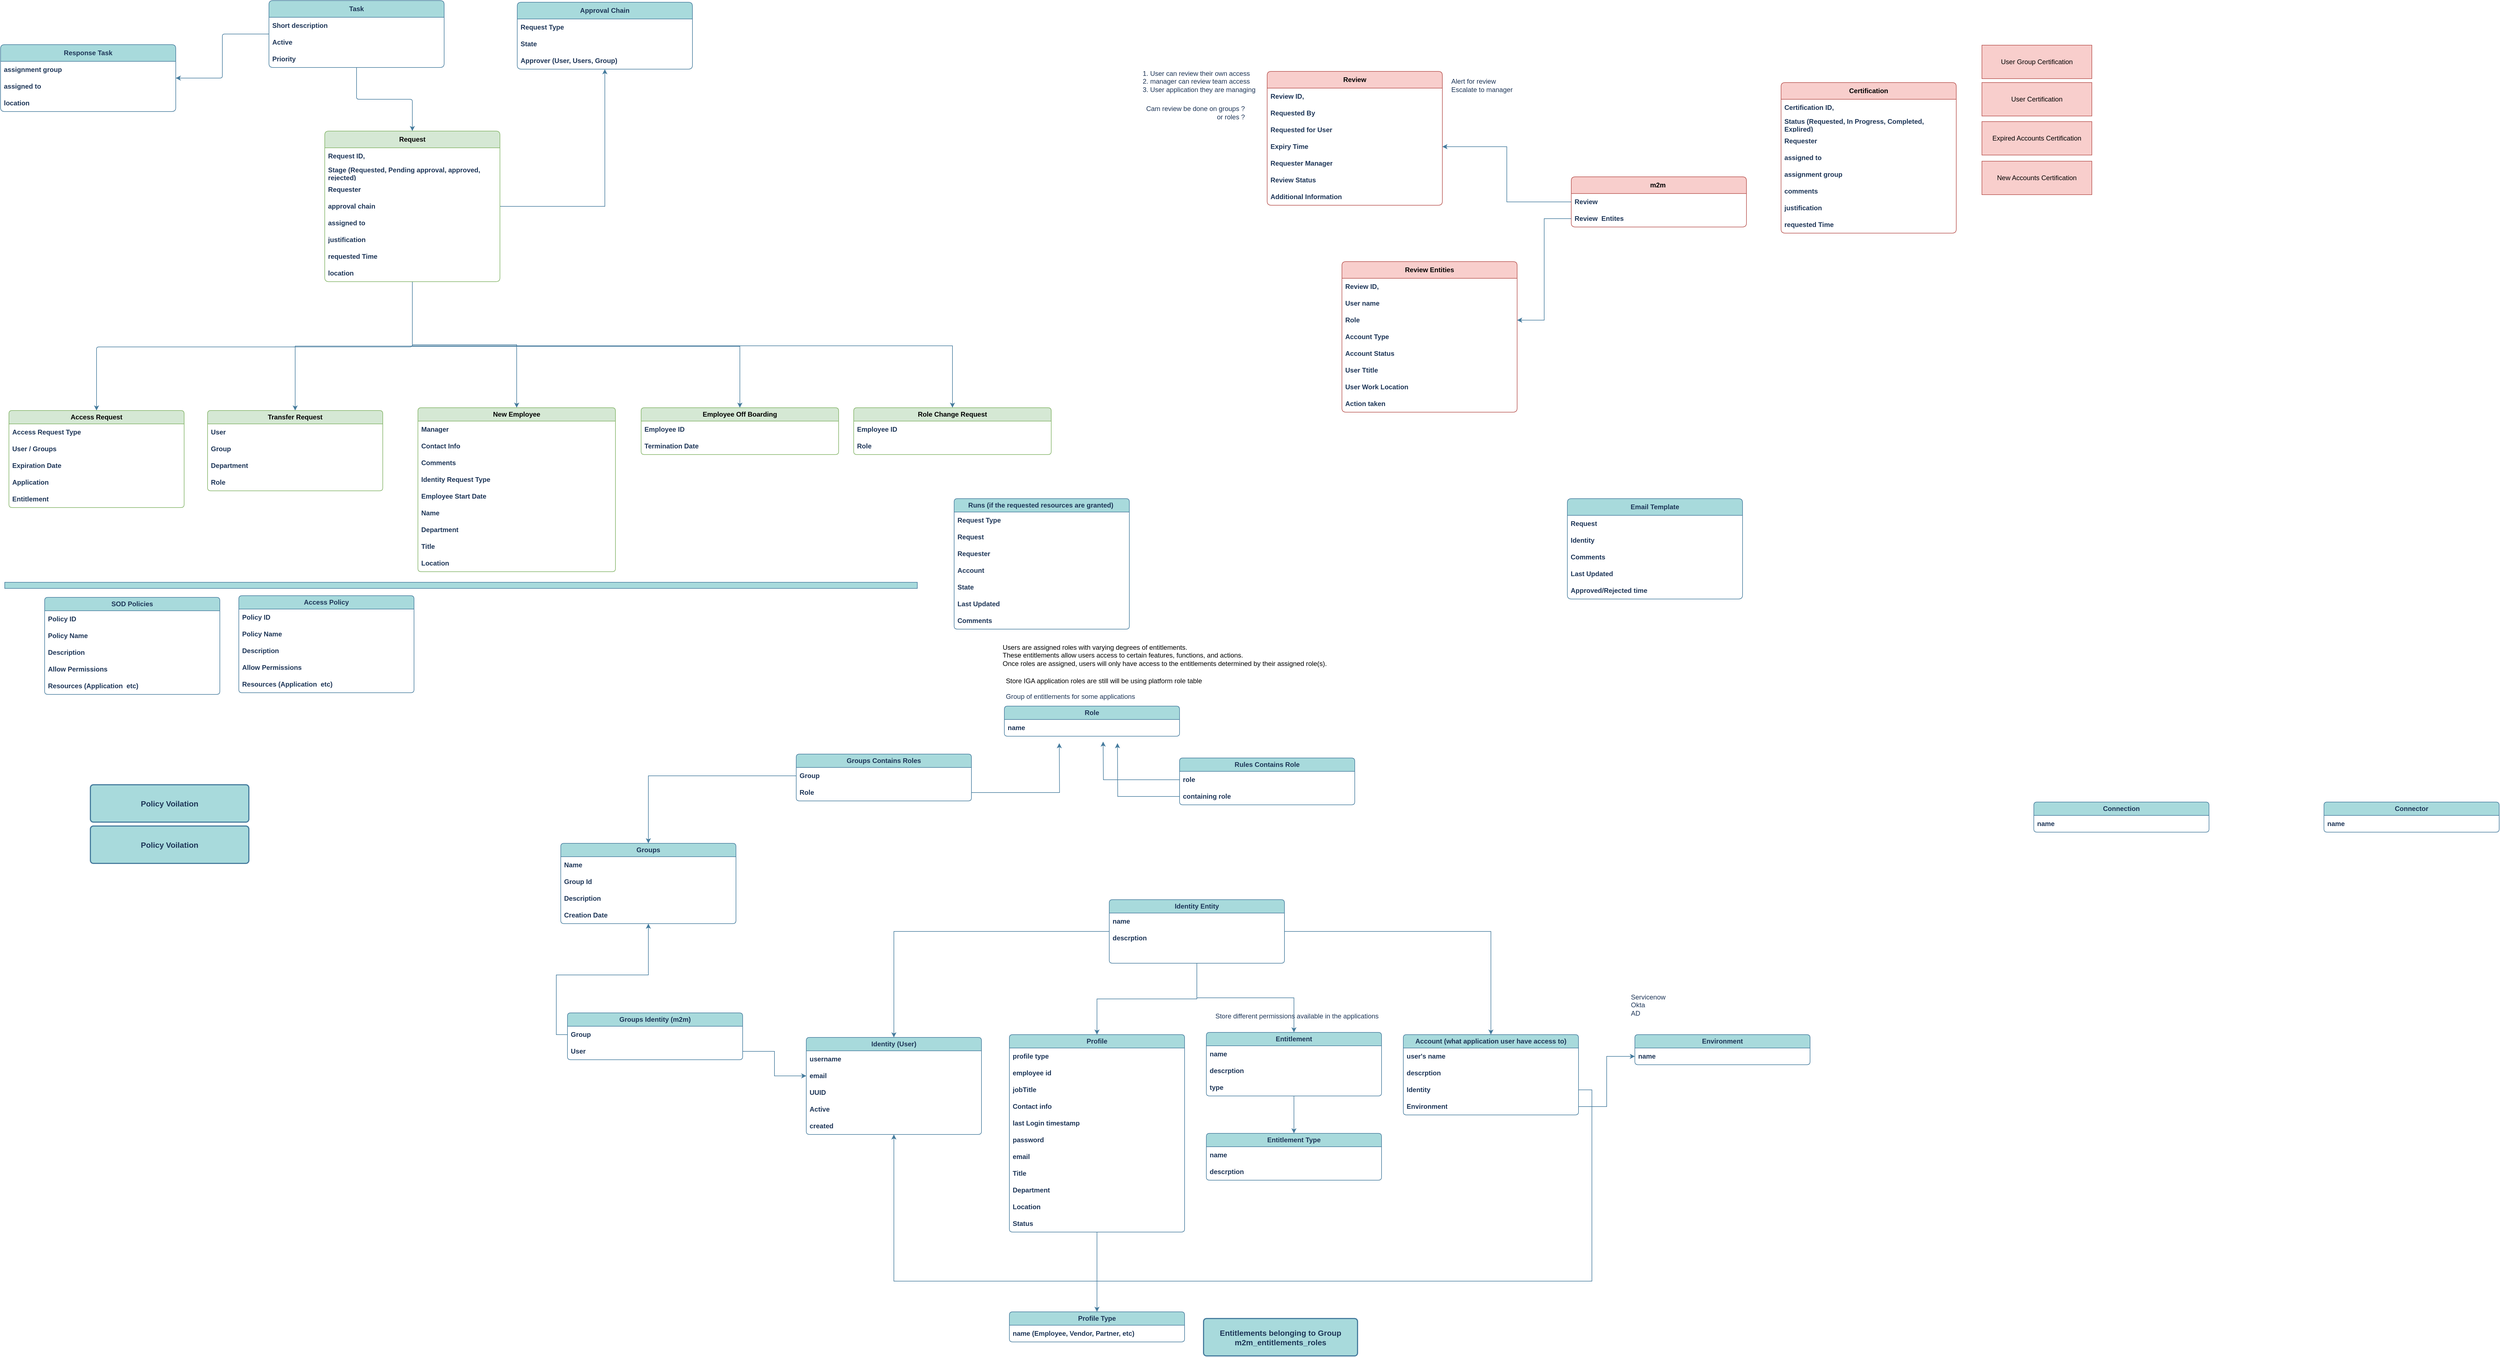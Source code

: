 <mxfile version="21.6.8" type="github" pages="7">
  <diagram name="Page-1" id="3WmewH49MC0YbbfD4fiM">
    <mxGraphModel dx="4124" dy="2353" grid="0" gridSize="10" guides="1" tooltips="1" connect="1" arrows="1" fold="1" page="0" pageScale="1" pageWidth="827" pageHeight="1169" math="0" shadow="0">
      <root>
        <mxCell id="0" />
        <mxCell id="1" parent="0" />
        <mxCell id="pM7y19zhNN6QvLyryo5s-46" style="edgeStyle=none;rounded=1;orthogonalLoop=1;jettySize=auto;html=1;exitX=0.5;exitY=0;exitDx=0;exitDy=0;fontStyle=1;fontSize=14;labelBackgroundColor=none;strokeColor=#457B9D;fontColor=default;shadow=0;comic=0;backgroundOutline=0;fixDash=0;snapToPoint=0;strokeOpacity=100;fillOpacity=100;arcSize=8;" parent="1" edge="1">
          <mxGeometry relative="1" as="geometry">
            <mxPoint x="-58" y="825" as="sourcePoint" />
            <mxPoint x="-58" y="825" as="targetPoint" />
          </mxGeometry>
        </mxCell>
        <mxCell id="pM7y19zhNN6QvLyryo5s-49" style="edgeStyle=none;rounded=1;orthogonalLoop=1;jettySize=auto;html=1;fontStyle=1;fontSize=14;labelBackgroundColor=none;strokeColor=#457B9D;fontColor=default;" parent="1" edge="1">
          <mxGeometry relative="1" as="geometry">
            <mxPoint x="-912.2" y="241" as="sourcePoint" />
          </mxGeometry>
        </mxCell>
        <mxCell id="pM7y19zhNN6QvLyryo5s-52" style="edgeStyle=none;rounded=1;orthogonalLoop=1;jettySize=auto;html=1;entryX=0.5;entryY=0;entryDx=0;entryDy=0;fontStyle=1;fontSize=14;labelBackgroundColor=none;strokeColor=#457B9D;fontColor=default;" parent="1" edge="1">
          <mxGeometry relative="1" as="geometry">
            <mxPoint x="-275.2" y="181" as="targetPoint" />
          </mxGeometry>
        </mxCell>
        <mxCell id="pM7y19zhNN6QvLyryo5s-54" style="edgeStyle=none;rounded=1;orthogonalLoop=1;jettySize=auto;html=1;fontStyle=1;fontSize=14;labelBackgroundColor=none;strokeColor=#457B9D;fontColor=default;" parent="1" edge="1">
          <mxGeometry relative="1" as="geometry">
            <mxPoint x="-275.2" y="297" as="targetPoint" />
          </mxGeometry>
        </mxCell>
        <mxCell id="pM7y19zhNN6QvLyryo5s-56" style="edgeStyle=none;rounded=1;orthogonalLoop=1;jettySize=auto;html=1;fontStyle=1;fontSize=14;labelBackgroundColor=none;strokeColor=#457B9D;fontColor=default;" parent="1" edge="1">
          <mxGeometry relative="1" as="geometry">
            <mxPoint x="-275.2" y="403" as="targetPoint" />
          </mxGeometry>
        </mxCell>
        <mxCell id="pM7y19zhNN6QvLyryo5s-68" value="Entitlements belonging to Group&lt;br style=&quot;font-size: 14px;&quot;&gt;m2m_entitlements_roles&lt;span style=&quot;font-size: 14px;&quot;&gt;&lt;/span&gt;" style="rounded=1;whiteSpace=wrap;html=1;labelBackgroundColor=none;glass=0;shadow=0;strokeWidth=2;fontStyle=1;fontSize=14;fillColor=#A8DADC;strokeColor=#457B9D;fontColor=#1D3557;comic=0;backgroundOutline=0;fixDash=0;snapToPoint=0;strokeOpacity=100;fillOpacity=100;arcSize=8;" parent="1" vertex="1">
          <mxGeometry x="-169" y="1163" width="276" height="67" as="geometry" />
        </mxCell>
        <mxCell id="pM7y19zhNN6QvLyryo5s-79" value="Policy Voilation" style="rounded=1;whiteSpace=wrap;html=1;labelBackgroundColor=none;glass=0;shadow=0;strokeWidth=2;fontStyle=1;fontSize=14;fillColor=#A8DADC;strokeColor=#457B9D;fontColor=#1D3557;comic=0;backgroundOutline=0;fixDash=0;snapToPoint=0;strokeOpacity=100;fillOpacity=100;arcSize=8;" parent="1" vertex="1">
          <mxGeometry x="-2164" y="206" width="284" height="67" as="geometry" />
        </mxCell>
        <mxCell id="pM7y19zhNN6QvLyryo5s-97" value="" style="edgeStyle=orthogonalEdgeStyle;rounded=1;orthogonalLoop=1;jettySize=auto;html=1;strokeColor=#457B9D;fontColor=default;fillColor=#A8DADC;labelBackgroundColor=none;fontStyle=1;shadow=0;comic=0;backgroundOutline=0;fixDash=0;snapToPoint=0;strokeOpacity=100;fillOpacity=100;arcSize=8;" parent="1" source="pM7y19zhNN6QvLyryo5s-89" target="pM7y19zhNN6QvLyryo5s-93" edge="1">
          <mxGeometry relative="1" as="geometry" />
        </mxCell>
        <mxCell id="pM7y19zhNN6QvLyryo5s-102" value="" style="edgeStyle=orthogonalEdgeStyle;rounded=1;orthogonalLoop=1;jettySize=auto;html=1;strokeColor=#457B9D;fontColor=default;fillColor=#A8DADC;labelBackgroundColor=none;fontStyle=1;shadow=0;comic=0;backgroundOutline=0;fixDash=0;snapToPoint=0;strokeOpacity=100;fillOpacity=100;arcSize=8;" parent="1" source="pM7y19zhNN6QvLyryo5s-89" target="pM7y19zhNN6QvLyryo5s-98" edge="1">
          <mxGeometry relative="1" as="geometry" />
        </mxCell>
        <mxCell id="pM7y19zhNN6QvLyryo5s-89" value="Task" style="swimlane;fontStyle=1;childLayout=stackLayout;horizontal=1;startSize=30;horizontalStack=0;resizeParent=1;resizeParentMax=0;resizeLast=0;collapsible=1;marginBottom=0;whiteSpace=wrap;html=1;strokeColor=#457B9D;fontColor=#1D3557;fillColor=#A8DADC;rounded=1;labelBackgroundColor=none;shadow=0;comic=0;backgroundOutline=0;fixDash=0;snapToPoint=0;strokeOpacity=100;fillOpacity=100;arcSize=8;" parent="1" vertex="1">
          <mxGeometry x="-1844" y="-1200" width="314" height="120" as="geometry" />
        </mxCell>
        <mxCell id="pM7y19zhNN6QvLyryo5s-90" value="Short description" style="text;strokeColor=none;fillColor=none;align=left;verticalAlign=middle;spacingLeft=4;spacingRight=4;overflow=hidden;points=[[0,0.5],[1,0.5]];portConstraint=eastwest;rotatable=0;whiteSpace=wrap;html=1;fontColor=#1D3557;rounded=1;labelBackgroundColor=none;fontStyle=1;shadow=0;comic=0;backgroundOutline=0;fixDash=0;snapToPoint=0;strokeOpacity=100;fillOpacity=100;arcSize=8;" parent="pM7y19zhNN6QvLyryo5s-89" vertex="1">
          <mxGeometry y="30" width="314" height="30" as="geometry" />
        </mxCell>
        <mxCell id="pM7y19zhNN6QvLyryo5s-91" value="Active" style="text;strokeColor=none;fillColor=none;align=left;verticalAlign=middle;spacingLeft=4;spacingRight=4;overflow=hidden;points=[[0,0.5],[1,0.5]];portConstraint=eastwest;rotatable=0;whiteSpace=wrap;html=1;fontColor=#1D3557;rounded=1;labelBackgroundColor=none;fontStyle=1;shadow=0;comic=0;backgroundOutline=0;fixDash=0;snapToPoint=0;strokeOpacity=100;fillOpacity=100;arcSize=8;" parent="pM7y19zhNN6QvLyryo5s-89" vertex="1">
          <mxGeometry y="60" width="314" height="30" as="geometry" />
        </mxCell>
        <mxCell id="pM7y19zhNN6QvLyryo5s-92" value="Priority" style="text;strokeColor=none;fillColor=none;align=left;verticalAlign=middle;spacingLeft=4;spacingRight=4;overflow=hidden;points=[[0,0.5],[1,0.5]];portConstraint=eastwest;rotatable=0;whiteSpace=wrap;html=1;fontColor=#1D3557;rounded=1;labelBackgroundColor=none;fontStyle=1;shadow=0;comic=0;backgroundOutline=0;fixDash=0;snapToPoint=0;strokeOpacity=100;fillOpacity=100;arcSize=8;" parent="pM7y19zhNN6QvLyryo5s-89" vertex="1">
          <mxGeometry y="90" width="314" height="30" as="geometry" />
        </mxCell>
        <mxCell id="pM7y19zhNN6QvLyryo5s-93" value="Response Task" style="swimlane;fontStyle=1;childLayout=stackLayout;horizontal=1;startSize=30;horizontalStack=0;resizeParent=1;resizeParentMax=0;resizeLast=0;collapsible=1;marginBottom=0;whiteSpace=wrap;html=1;strokeColor=#457B9D;fontColor=#1D3557;fillColor=#A8DADC;rounded=1;labelBackgroundColor=none;shadow=0;comic=0;backgroundOutline=0;fixDash=0;snapToPoint=0;strokeOpacity=100;fillOpacity=100;arcSize=8;" parent="1" vertex="1">
          <mxGeometry x="-2325" y="-1121" width="314" height="120" as="geometry" />
        </mxCell>
        <mxCell id="pM7y19zhNN6QvLyryo5s-94" value="assignment group" style="text;strokeColor=none;fillColor=none;align=left;verticalAlign=middle;spacingLeft=4;spacingRight=4;overflow=hidden;points=[[0,0.5],[1,0.5]];portConstraint=eastwest;rotatable=0;whiteSpace=wrap;html=1;fontColor=#1D3557;rounded=1;labelBackgroundColor=none;fontStyle=1;shadow=0;comic=0;backgroundOutline=0;fixDash=0;snapToPoint=0;strokeOpacity=100;fillOpacity=100;arcSize=8;" parent="pM7y19zhNN6QvLyryo5s-93" vertex="1">
          <mxGeometry y="30" width="314" height="30" as="geometry" />
        </mxCell>
        <mxCell id="pM7y19zhNN6QvLyryo5s-95" value="assigned to" style="text;strokeColor=none;fillColor=none;align=left;verticalAlign=middle;spacingLeft=4;spacingRight=4;overflow=hidden;points=[[0,0.5],[1,0.5]];portConstraint=eastwest;rotatable=0;whiteSpace=wrap;html=1;fontColor=#1D3557;rounded=1;labelBackgroundColor=none;fontStyle=1;shadow=0;comic=0;backgroundOutline=0;fixDash=0;snapToPoint=0;strokeOpacity=100;fillOpacity=100;arcSize=8;" parent="pM7y19zhNN6QvLyryo5s-93" vertex="1">
          <mxGeometry y="60" width="314" height="30" as="geometry" />
        </mxCell>
        <mxCell id="pM7y19zhNN6QvLyryo5s-96" value="location" style="text;strokeColor=none;fillColor=none;align=left;verticalAlign=middle;spacingLeft=4;spacingRight=4;overflow=hidden;points=[[0,0.5],[1,0.5]];portConstraint=eastwest;rotatable=0;whiteSpace=wrap;html=1;fontColor=#1D3557;rounded=1;labelBackgroundColor=none;fontStyle=1;shadow=0;comic=0;backgroundOutline=0;fixDash=0;snapToPoint=0;strokeOpacity=100;fillOpacity=100;arcSize=8;" parent="pM7y19zhNN6QvLyryo5s-93" vertex="1">
          <mxGeometry y="90" width="314" height="30" as="geometry" />
        </mxCell>
        <mxCell id="pM7y19zhNN6QvLyryo5s-109" value="" style="edgeStyle=orthogonalEdgeStyle;rounded=1;orthogonalLoop=1;jettySize=auto;html=1;strokeColor=#457B9D;fontColor=default;fillColor=#A8DADC;labelBackgroundColor=none;fontStyle=1;shadow=0;comic=0;backgroundOutline=0;fixDash=0;snapToPoint=0;strokeOpacity=100;fillOpacity=100;arcSize=8;" parent="1" source="pM7y19zhNN6QvLyryo5s-98" target="pM7y19zhNN6QvLyryo5s-105" edge="1">
          <mxGeometry relative="1" as="geometry">
            <Array as="points">
              <mxPoint x="-1587" y="-579" />
              <mxPoint x="-2153" y="-579" />
            </Array>
          </mxGeometry>
        </mxCell>
        <mxCell id="pM7y19zhNN6QvLyryo5s-124" value="" style="edgeStyle=orthogonalEdgeStyle;rounded=0;orthogonalLoop=1;jettySize=auto;html=1;strokeColor=#457B9D;fontColor=#1D3557;fillColor=#A8DADC;fontStyle=1;shadow=0;comic=0;backgroundOutline=0;fixDash=0;snapToPoint=0;strokeOpacity=100;fillOpacity=100;arcSize=8;" parent="1" source="pM7y19zhNN6QvLyryo5s-98" target="pM7y19zhNN6QvLyryo5s-120" edge="1">
          <mxGeometry relative="1" as="geometry" />
        </mxCell>
        <mxCell id="pM7y19zhNN6QvLyryo5s-284" style="edgeStyle=orthogonalEdgeStyle;rounded=0;orthogonalLoop=1;jettySize=auto;html=1;entryX=0.5;entryY=0;entryDx=0;entryDy=0;strokeColor=#457B9D;fontColor=#1D3557;fillColor=#A8DADC;" parent="1" source="pM7y19zhNN6QvLyryo5s-98" target="pM7y19zhNN6QvLyryo5s-278" edge="1">
          <mxGeometry relative="1" as="geometry" />
        </mxCell>
        <mxCell id="pM7y19zhNN6QvLyryo5s-295" style="edgeStyle=orthogonalEdgeStyle;rounded=0;orthogonalLoop=1;jettySize=auto;html=1;strokeColor=#457B9D;fontColor=#1D3557;fillColor=#A8DADC;" parent="1" source="pM7y19zhNN6QvLyryo5s-98" target="pM7y19zhNN6QvLyryo5s-111" edge="1">
          <mxGeometry relative="1" as="geometry" />
        </mxCell>
        <mxCell id="pM7y19zhNN6QvLyryo5s-296" style="edgeStyle=orthogonalEdgeStyle;rounded=0;orthogonalLoop=1;jettySize=auto;html=1;entryX=0.5;entryY=0;entryDx=0;entryDy=0;strokeColor=#457B9D;fontColor=#1D3557;fillColor=#A8DADC;" parent="1" source="pM7y19zhNN6QvLyryo5s-98" target="pM7y19zhNN6QvLyryo5s-285" edge="1">
          <mxGeometry relative="1" as="geometry">
            <Array as="points">
              <mxPoint x="-1587" y="-580" />
              <mxPoint x="-1000" y="-580" />
            </Array>
          </mxGeometry>
        </mxCell>
        <mxCell id="pM7y19zhNN6QvLyryo5s-301" style="edgeStyle=orthogonalEdgeStyle;rounded=0;orthogonalLoop=1;jettySize=auto;html=1;strokeColor=#457B9D;fontColor=#1D3557;fillColor=#A8DADC;" parent="1" source="pM7y19zhNN6QvLyryo5s-98" target="pM7y19zhNN6QvLyryo5s-298" edge="1">
          <mxGeometry relative="1" as="geometry">
            <Array as="points">
              <mxPoint x="-1587" y="-581" />
              <mxPoint x="-619" y="-581" />
            </Array>
          </mxGeometry>
        </mxCell>
        <mxCell id="pM7y19zhNN6QvLyryo5s-98" value="Request" style="swimlane;fontStyle=1;childLayout=stackLayout;horizontal=1;startSize=30;horizontalStack=0;resizeParent=1;resizeParentMax=0;resizeLast=0;collapsible=1;marginBottom=0;whiteSpace=wrap;html=1;strokeColor=#82b366;fillColor=#d5e8d4;rounded=1;labelBackgroundColor=none;shadow=0;comic=0;backgroundOutline=0;fixDash=0;snapToPoint=0;strokeOpacity=100;fillOpacity=100;arcSize=8;" parent="1" vertex="1">
          <mxGeometry x="-1744" y="-966" width="314" height="270" as="geometry" />
        </mxCell>
        <mxCell id="pM7y19zhNN6QvLyryo5s-253" value="Request ID," style="text;strokeColor=none;fillColor=none;align=left;verticalAlign=middle;spacingLeft=4;spacingRight=4;overflow=hidden;points=[[0,0.5],[1,0.5]];portConstraint=eastwest;rotatable=0;whiteSpace=wrap;html=1;fontColor=#1D3557;rounded=1;labelBackgroundColor=none;fontStyle=1;shadow=0;comic=0;backgroundOutline=0;fixDash=0;snapToPoint=0;strokeOpacity=100;fillOpacity=100;arcSize=8;" parent="pM7y19zhNN6QvLyryo5s-98" vertex="1">
          <mxGeometry y="30" width="314" height="30" as="geometry" />
        </mxCell>
        <mxCell id="pM7y19zhNN6QvLyryo5s-216" value="Stage (Requested, Pending approval, approved, rejected)" style="text;strokeColor=none;fillColor=none;align=left;verticalAlign=middle;spacingLeft=4;spacingRight=4;overflow=hidden;points=[[0,0.5],[1,0.5]];portConstraint=eastwest;rotatable=0;whiteSpace=wrap;html=1;fontColor=#1D3557;rounded=1;labelBackgroundColor=none;fontStyle=1;shadow=0;comic=0;backgroundOutline=0;fixDash=0;snapToPoint=0;strokeOpacity=100;fillOpacity=100;arcSize=8;" parent="pM7y19zhNN6QvLyryo5s-98" vertex="1">
          <mxGeometry y="60" width="314" height="30" as="geometry" />
        </mxCell>
        <mxCell id="pM7y19zhNN6QvLyryo5s-215" value="Requester" style="text;strokeColor=none;fillColor=none;align=left;verticalAlign=middle;spacingLeft=4;spacingRight=4;overflow=hidden;points=[[0,0.5],[1,0.5]];portConstraint=eastwest;rotatable=0;whiteSpace=wrap;html=1;fontColor=#1D3557;rounded=1;labelBackgroundColor=none;fontStyle=1;shadow=0;comic=0;backgroundOutline=0;fixDash=0;snapToPoint=0;strokeOpacity=100;fillOpacity=100;arcSize=8;" parent="pM7y19zhNN6QvLyryo5s-98" vertex="1">
          <mxGeometry y="90" width="314" height="30" as="geometry" />
        </mxCell>
        <mxCell id="pM7y19zhNN6QvLyryo5s-99" value="approval chain" style="text;strokeColor=none;fillColor=none;align=left;verticalAlign=middle;spacingLeft=4;spacingRight=4;overflow=hidden;points=[[0,0.5],[1,0.5]];portConstraint=eastwest;rotatable=0;whiteSpace=wrap;html=1;fontColor=#1D3557;rounded=1;labelBackgroundColor=none;fontStyle=1;shadow=0;comic=0;backgroundOutline=0;fixDash=0;snapToPoint=0;strokeOpacity=100;fillOpacity=100;arcSize=8;" parent="pM7y19zhNN6QvLyryo5s-98" vertex="1">
          <mxGeometry y="120" width="314" height="30" as="geometry" />
        </mxCell>
        <mxCell id="pM7y19zhNN6QvLyryo5s-100" value="assigned to" style="text;strokeColor=none;fillColor=none;align=left;verticalAlign=middle;spacingLeft=4;spacingRight=4;overflow=hidden;points=[[0,0.5],[1,0.5]];portConstraint=eastwest;rotatable=0;whiteSpace=wrap;html=1;fontColor=#1D3557;rounded=1;labelBackgroundColor=none;fontStyle=1;shadow=0;comic=0;backgroundOutline=0;fixDash=0;snapToPoint=0;strokeOpacity=100;fillOpacity=100;arcSize=8;" parent="pM7y19zhNN6QvLyryo5s-98" vertex="1">
          <mxGeometry y="150" width="314" height="30" as="geometry" />
        </mxCell>
        <mxCell id="pM7y19zhNN6QvLyryo5s-254" value="justification" style="text;strokeColor=none;fillColor=none;align=left;verticalAlign=middle;spacingLeft=4;spacingRight=4;overflow=hidden;points=[[0,0.5],[1,0.5]];portConstraint=eastwest;rotatable=0;whiteSpace=wrap;html=1;fontColor=#1D3557;rounded=1;labelBackgroundColor=none;fontStyle=1;shadow=0;comic=0;backgroundOutline=0;fixDash=0;snapToPoint=0;strokeOpacity=100;fillOpacity=100;arcSize=8;" parent="pM7y19zhNN6QvLyryo5s-98" vertex="1">
          <mxGeometry y="180" width="314" height="30" as="geometry" />
        </mxCell>
        <mxCell id="pM7y19zhNN6QvLyryo5s-255" value="requested Time" style="text;strokeColor=none;fillColor=none;align=left;verticalAlign=middle;spacingLeft=4;spacingRight=4;overflow=hidden;points=[[0,0.5],[1,0.5]];portConstraint=eastwest;rotatable=0;whiteSpace=wrap;html=1;fontColor=#1D3557;rounded=1;labelBackgroundColor=none;fontStyle=1;shadow=0;comic=0;backgroundOutline=0;fixDash=0;snapToPoint=0;strokeOpacity=100;fillOpacity=100;arcSize=8;" parent="pM7y19zhNN6QvLyryo5s-98" vertex="1">
          <mxGeometry y="210" width="314" height="30" as="geometry" />
        </mxCell>
        <mxCell id="pM7y19zhNN6QvLyryo5s-101" value="location" style="text;strokeColor=none;fillColor=none;align=left;verticalAlign=middle;spacingLeft=4;spacingRight=4;overflow=hidden;points=[[0,0.5],[1,0.5]];portConstraint=eastwest;rotatable=0;whiteSpace=wrap;html=1;fontColor=#1D3557;rounded=1;labelBackgroundColor=none;fontStyle=1;shadow=0;comic=0;backgroundOutline=0;fixDash=0;snapToPoint=0;strokeOpacity=100;fillOpacity=100;arcSize=8;" parent="pM7y19zhNN6QvLyryo5s-98" vertex="1">
          <mxGeometry y="240" width="314" height="30" as="geometry" />
        </mxCell>
        <mxCell id="pM7y19zhNN6QvLyryo5s-105" value="Access Request" style="swimlane;fontStyle=1;childLayout=stackLayout;horizontal=1;startSize=24;horizontalStack=0;resizeParent=1;resizeParentMax=0;resizeLast=0;collapsible=1;marginBottom=0;whiteSpace=wrap;html=1;strokeColor=#82b366;fillColor=#d5e8d4;rounded=1;labelBackgroundColor=none;shadow=0;comic=0;backgroundOutline=0;fixDash=0;snapToPoint=0;strokeOpacity=100;fillOpacity=100;arcSize=8;" parent="1" vertex="1">
          <mxGeometry x="-2310" y="-465" width="314" height="174" as="geometry">
            <mxRectangle x="-1690" y="-295" width="122" height="26" as="alternateBounds" />
          </mxGeometry>
        </mxCell>
        <mxCell id="pM7y19zhNN6QvLyryo5s-106" value="Access Request Type" style="text;strokeColor=none;fillColor=none;align=left;verticalAlign=middle;spacingLeft=4;spacingRight=4;overflow=hidden;points=[[0,0.5],[1,0.5]];portConstraint=eastwest;rotatable=0;whiteSpace=wrap;html=1;fontColor=#1D3557;rounded=1;labelBackgroundColor=none;fontStyle=1;shadow=0;comic=0;backgroundOutline=0;fixDash=0;snapToPoint=0;strokeOpacity=100;fillOpacity=100;arcSize=8;" parent="pM7y19zhNN6QvLyryo5s-105" vertex="1">
          <mxGeometry y="24" width="314" height="30" as="geometry" />
        </mxCell>
        <mxCell id="pM7y19zhNN6QvLyryo5s-107" value="User / Groups" style="text;strokeColor=none;fillColor=none;align=left;verticalAlign=middle;spacingLeft=4;spacingRight=4;overflow=hidden;points=[[0,0.5],[1,0.5]];portConstraint=eastwest;rotatable=0;whiteSpace=wrap;html=1;fontColor=#1D3557;rounded=1;labelBackgroundColor=none;fontStyle=1;shadow=0;comic=0;backgroundOutline=0;fixDash=0;snapToPoint=0;strokeOpacity=100;fillOpacity=100;arcSize=8;" parent="pM7y19zhNN6QvLyryo5s-105" vertex="1">
          <mxGeometry y="54" width="314" height="30" as="geometry" />
        </mxCell>
        <mxCell id="pM7y19zhNN6QvLyryo5s-116" value="Expiration Date" style="text;strokeColor=none;fillColor=none;align=left;verticalAlign=middle;spacingLeft=4;spacingRight=4;overflow=hidden;points=[[0,0.5],[1,0.5]];portConstraint=eastwest;rotatable=0;whiteSpace=wrap;html=1;fontColor=#1D3557;rounded=1;labelBackgroundColor=none;fontStyle=1;shadow=0;comic=0;backgroundOutline=0;fixDash=0;snapToPoint=0;strokeOpacity=100;fillOpacity=100;arcSize=8;" parent="pM7y19zhNN6QvLyryo5s-105" vertex="1">
          <mxGeometry y="84" width="314" height="30" as="geometry" />
        </mxCell>
        <mxCell id="pM7y19zhNN6QvLyryo5s-117" value="Application" style="text;strokeColor=none;fillColor=none;align=left;verticalAlign=middle;spacingLeft=4;spacingRight=4;overflow=hidden;points=[[0,0.5],[1,0.5]];portConstraint=eastwest;rotatable=0;whiteSpace=wrap;html=1;fontColor=#1D3557;rounded=1;labelBackgroundColor=none;fontStyle=1;shadow=0;comic=0;backgroundOutline=0;fixDash=0;snapToPoint=0;strokeOpacity=100;fillOpacity=100;arcSize=8;" parent="pM7y19zhNN6QvLyryo5s-105" vertex="1">
          <mxGeometry y="114" width="314" height="30" as="geometry" />
        </mxCell>
        <mxCell id="pM7y19zhNN6QvLyryo5s-118" value="Entitlement" style="text;strokeColor=none;fillColor=none;align=left;verticalAlign=middle;spacingLeft=4;spacingRight=4;overflow=hidden;points=[[0,0.5],[1,0.5]];portConstraint=eastwest;rotatable=0;whiteSpace=wrap;html=1;fontColor=#1D3557;rounded=1;labelBackgroundColor=none;fontStyle=1;shadow=0;comic=0;backgroundOutline=0;fixDash=0;snapToPoint=0;strokeOpacity=100;fillOpacity=100;arcSize=8;" parent="pM7y19zhNN6QvLyryo5s-105" vertex="1">
          <mxGeometry y="144" width="314" height="30" as="geometry" />
        </mxCell>
        <mxCell id="pM7y19zhNN6QvLyryo5s-111" value="New Employee" style="swimlane;fontStyle=1;childLayout=stackLayout;horizontal=1;startSize=24;horizontalStack=0;resizeParent=1;resizeParentMax=0;resizeLast=0;collapsible=1;marginBottom=0;whiteSpace=wrap;html=1;strokeColor=#82b366;fillColor=#d5e8d4;rounded=1;labelBackgroundColor=none;shadow=0;comic=0;backgroundOutline=0;fixDash=0;snapToPoint=0;strokeOpacity=100;fillOpacity=100;arcSize=8;" parent="1" vertex="1">
          <mxGeometry x="-1577" y="-470" width="354" height="294" as="geometry">
            <mxRectangle x="-1690" y="-295" width="122" height="26" as="alternateBounds" />
          </mxGeometry>
        </mxCell>
        <mxCell id="pM7y19zhNN6QvLyryo5s-211" value="Manager" style="text;strokeColor=none;fillColor=none;align=left;verticalAlign=middle;spacingLeft=4;spacingRight=4;overflow=hidden;points=[[0,0.5],[1,0.5]];portConstraint=eastwest;rotatable=0;whiteSpace=wrap;html=1;fontColor=#1D3557;rounded=1;labelBackgroundColor=none;fontStyle=1;shadow=0;comic=0;backgroundOutline=0;fixDash=0;snapToPoint=0;strokeOpacity=100;fillOpacity=100;arcSize=8;" parent="pM7y19zhNN6QvLyryo5s-111" vertex="1">
          <mxGeometry y="24" width="354" height="30" as="geometry" />
        </mxCell>
        <mxCell id="pM7y19zhNN6QvLyryo5s-212" value="Contact Info" style="text;strokeColor=none;fillColor=none;align=left;verticalAlign=middle;spacingLeft=4;spacingRight=4;overflow=hidden;points=[[0,0.5],[1,0.5]];portConstraint=eastwest;rotatable=0;whiteSpace=wrap;html=1;fontColor=#1D3557;rounded=1;labelBackgroundColor=none;fontStyle=1;shadow=0;comic=0;backgroundOutline=0;fixDash=0;snapToPoint=0;strokeOpacity=100;fillOpacity=100;arcSize=8;" parent="pM7y19zhNN6QvLyryo5s-111" vertex="1">
          <mxGeometry y="54" width="354" height="30" as="geometry" />
        </mxCell>
        <mxCell id="pM7y19zhNN6QvLyryo5s-213" value="Comments" style="text;strokeColor=none;fillColor=none;align=left;verticalAlign=middle;spacingLeft=4;spacingRight=4;overflow=hidden;points=[[0,0.5],[1,0.5]];portConstraint=eastwest;rotatable=0;whiteSpace=wrap;html=1;fontColor=#1D3557;rounded=1;labelBackgroundColor=none;fontStyle=1;shadow=0;comic=0;backgroundOutline=0;fixDash=0;snapToPoint=0;strokeOpacity=100;fillOpacity=100;arcSize=8;" parent="pM7y19zhNN6QvLyryo5s-111" vertex="1">
          <mxGeometry y="84" width="354" height="30" as="geometry" />
        </mxCell>
        <mxCell id="pM7y19zhNN6QvLyryo5s-130" value="Identity Request Type" style="text;strokeColor=none;fillColor=none;align=left;verticalAlign=middle;spacingLeft=4;spacingRight=4;overflow=hidden;points=[[0,0.5],[1,0.5]];portConstraint=eastwest;rotatable=0;whiteSpace=wrap;html=1;fontColor=#1D3557;rounded=1;labelBackgroundColor=none;fontStyle=1;shadow=0;comic=0;backgroundOutline=0;fixDash=0;snapToPoint=0;strokeOpacity=100;fillOpacity=100;arcSize=8;" parent="pM7y19zhNN6QvLyryo5s-111" vertex="1">
          <mxGeometry y="114" width="354" height="30" as="geometry" />
        </mxCell>
        <mxCell id="pM7y19zhNN6QvLyryo5s-112" value="Employee Start Date" style="text;strokeColor=none;fillColor=none;align=left;verticalAlign=middle;spacingLeft=4;spacingRight=4;overflow=hidden;points=[[0,0.5],[1,0.5]];portConstraint=eastwest;rotatable=0;whiteSpace=wrap;html=1;fontColor=#1D3557;rounded=1;labelBackgroundColor=none;fontStyle=1;shadow=0;comic=0;backgroundOutline=0;fixDash=0;snapToPoint=0;strokeOpacity=100;fillOpacity=100;arcSize=8;" parent="pM7y19zhNN6QvLyryo5s-111" vertex="1">
          <mxGeometry y="144" width="354" height="30" as="geometry" />
        </mxCell>
        <mxCell id="pM7y19zhNN6QvLyryo5s-113" value="Name" style="text;strokeColor=none;fillColor=none;align=left;verticalAlign=middle;spacingLeft=4;spacingRight=4;overflow=hidden;points=[[0,0.5],[1,0.5]];portConstraint=eastwest;rotatable=0;whiteSpace=wrap;html=1;fontColor=#1D3557;rounded=1;labelBackgroundColor=none;fontStyle=1;shadow=0;comic=0;backgroundOutline=0;fixDash=0;snapToPoint=0;strokeOpacity=100;fillOpacity=100;arcSize=8;" parent="pM7y19zhNN6QvLyryo5s-111" vertex="1">
          <mxGeometry y="174" width="354" height="30" as="geometry" />
        </mxCell>
        <mxCell id="pM7y19zhNN6QvLyryo5s-114" value="Department" style="text;strokeColor=none;fillColor=none;align=left;verticalAlign=middle;spacingLeft=4;spacingRight=4;overflow=hidden;points=[[0,0.5],[1,0.5]];portConstraint=eastwest;rotatable=0;whiteSpace=wrap;html=1;fontColor=#1D3557;rounded=1;labelBackgroundColor=none;fontStyle=1;shadow=0;comic=0;backgroundOutline=0;fixDash=0;snapToPoint=0;strokeOpacity=100;fillOpacity=100;arcSize=8;" parent="pM7y19zhNN6QvLyryo5s-111" vertex="1">
          <mxGeometry y="204" width="354" height="30" as="geometry" />
        </mxCell>
        <mxCell id="pM7y19zhNN6QvLyryo5s-210" value="Title" style="text;strokeColor=none;fillColor=none;align=left;verticalAlign=middle;spacingLeft=4;spacingRight=4;overflow=hidden;points=[[0,0.5],[1,0.5]];portConstraint=eastwest;rotatable=0;whiteSpace=wrap;html=1;fontColor=#1D3557;rounded=1;labelBackgroundColor=none;fontStyle=1;shadow=0;comic=0;backgroundOutline=0;fixDash=0;snapToPoint=0;strokeOpacity=100;fillOpacity=100;arcSize=8;" parent="pM7y19zhNN6QvLyryo5s-111" vertex="1">
          <mxGeometry y="234" width="354" height="30" as="geometry" />
        </mxCell>
        <mxCell id="pM7y19zhNN6QvLyryo5s-214" value="Location" style="text;strokeColor=none;fillColor=none;align=left;verticalAlign=middle;spacingLeft=4;spacingRight=4;overflow=hidden;points=[[0,0.5],[1,0.5]];portConstraint=eastwest;rotatable=0;whiteSpace=wrap;html=1;fontColor=#1D3557;rounded=1;labelBackgroundColor=none;fontStyle=1;shadow=0;comic=0;backgroundOutline=0;fixDash=0;snapToPoint=0;strokeOpacity=100;fillOpacity=100;arcSize=8;" parent="pM7y19zhNN6QvLyryo5s-111" vertex="1">
          <mxGeometry y="264" width="354" height="30" as="geometry" />
        </mxCell>
        <mxCell id="pM7y19zhNN6QvLyryo5s-120" value="Approval Chain" style="swimlane;fontStyle=1;childLayout=stackLayout;horizontal=1;startSize=30;horizontalStack=0;resizeParent=1;resizeParentMax=0;resizeLast=0;collapsible=1;marginBottom=0;whiteSpace=wrap;html=1;strokeColor=#457B9D;fontColor=#1D3557;fillColor=#A8DADC;rounded=1;labelBackgroundColor=none;shadow=0;comic=0;backgroundOutline=0;fixDash=0;snapToPoint=0;strokeOpacity=100;fillOpacity=100;arcSize=8;" parent="1" vertex="1">
          <mxGeometry x="-1399" y="-1197" width="314" height="120" as="geometry" />
        </mxCell>
        <mxCell id="pM7y19zhNN6QvLyryo5s-224" value="Request Type" style="text;strokeColor=none;fillColor=none;align=left;verticalAlign=middle;spacingLeft=4;spacingRight=4;overflow=hidden;points=[[0,0.5],[1,0.5]];portConstraint=eastwest;rotatable=0;whiteSpace=wrap;html=1;fontColor=#1D3557;rounded=1;labelBackgroundColor=none;fontStyle=1;shadow=0;comic=0;backgroundOutline=0;fixDash=0;snapToPoint=0;strokeOpacity=100;fillOpacity=100;arcSize=8;" parent="pM7y19zhNN6QvLyryo5s-120" vertex="1">
          <mxGeometry y="30" width="314" height="30" as="geometry" />
        </mxCell>
        <mxCell id="pM7y19zhNN6QvLyryo5s-122" value="State" style="text;strokeColor=none;fillColor=none;align=left;verticalAlign=middle;spacingLeft=4;spacingRight=4;overflow=hidden;points=[[0,0.5],[1,0.5]];portConstraint=eastwest;rotatable=0;whiteSpace=wrap;html=1;fontColor=#1D3557;rounded=1;labelBackgroundColor=none;fontStyle=1;shadow=0;comic=0;backgroundOutline=0;fixDash=0;snapToPoint=0;strokeOpacity=100;fillOpacity=100;arcSize=8;" parent="pM7y19zhNN6QvLyryo5s-120" vertex="1">
          <mxGeometry y="60" width="314" height="30" as="geometry" />
        </mxCell>
        <mxCell id="pM7y19zhNN6QvLyryo5s-123" value="Approver (User, Users, Group)" style="text;strokeColor=none;fillColor=none;align=left;verticalAlign=middle;spacingLeft=4;spacingRight=4;overflow=hidden;points=[[0,0.5],[1,0.5]];portConstraint=eastwest;rotatable=0;whiteSpace=wrap;html=1;fontColor=#1D3557;rounded=1;labelBackgroundColor=none;fontStyle=1;shadow=0;comic=0;backgroundOutline=0;fixDash=0;snapToPoint=0;strokeOpacity=100;fillOpacity=100;arcSize=8;" parent="pM7y19zhNN6QvLyryo5s-120" vertex="1">
          <mxGeometry y="90" width="314" height="30" as="geometry" />
        </mxCell>
        <mxCell id="pM7y19zhNN6QvLyryo5s-141" value="" style="edgeStyle=orthogonalEdgeStyle;rounded=0;orthogonalLoop=1;jettySize=auto;html=1;strokeColor=#457B9D;fontColor=#1D3557;fillColor=#A8DADC;fontStyle=1;shadow=0;comic=0;backgroundOutline=0;fixDash=0;snapToPoint=0;strokeOpacity=100;fillOpacity=100;arcSize=8;" parent="1" source="pM7y19zhNN6QvLyryo5s-132" target="pM7y19zhNN6QvLyryo5s-137" edge="1">
          <mxGeometry relative="1" as="geometry" />
        </mxCell>
        <mxCell id="pM7y19zhNN6QvLyryo5s-146" value="" style="edgeStyle=orthogonalEdgeStyle;rounded=0;orthogonalLoop=1;jettySize=auto;html=1;strokeColor=#457B9D;fontColor=#1D3557;fillColor=#A8DADC;fontStyle=1;shadow=0;comic=0;backgroundOutline=0;fixDash=0;snapToPoint=0;strokeOpacity=100;fillOpacity=100;arcSize=8;" parent="1" source="pM7y19zhNN6QvLyryo5s-132" target="pM7y19zhNN6QvLyryo5s-142" edge="1">
          <mxGeometry relative="1" as="geometry" />
        </mxCell>
        <mxCell id="pM7y19zhNN6QvLyryo5s-151" value="" style="edgeStyle=orthogonalEdgeStyle;rounded=0;orthogonalLoop=1;jettySize=auto;html=1;strokeColor=#457B9D;fontColor=#1D3557;fillColor=#A8DADC;fontStyle=1;shadow=0;comic=0;backgroundOutline=0;fixDash=0;snapToPoint=0;strokeOpacity=100;fillOpacity=100;arcSize=8;" parent="1" source="pM7y19zhNN6QvLyryo5s-132" target="pM7y19zhNN6QvLyryo5s-147" edge="1">
          <mxGeometry relative="1" as="geometry" />
        </mxCell>
        <mxCell id="pM7y19zhNN6QvLyryo5s-157" value="" style="edgeStyle=orthogonalEdgeStyle;rounded=0;orthogonalLoop=1;jettySize=auto;html=1;strokeColor=#457B9D;fontColor=#1D3557;fillColor=#A8DADC;fontStyle=1;shadow=0;comic=0;backgroundOutline=0;fixDash=0;snapToPoint=0;strokeOpacity=100;fillOpacity=100;arcSize=8;" parent="1" source="pM7y19zhNN6QvLyryo5s-132" target="pM7y19zhNN6QvLyryo5s-153" edge="1">
          <mxGeometry relative="1" as="geometry" />
        </mxCell>
        <mxCell id="pM7y19zhNN6QvLyryo5s-132" value="Identity Entity" style="swimlane;fontStyle=1;childLayout=stackLayout;horizontal=1;startSize=24;horizontalStack=0;resizeParent=1;resizeParentMax=0;resizeLast=0;collapsible=1;marginBottom=0;whiteSpace=wrap;html=1;strokeColor=#457B9D;fontColor=#1D3557;fillColor=#A8DADC;rounded=1;labelBackgroundColor=none;shadow=0;comic=0;backgroundOutline=0;fixDash=0;snapToPoint=0;strokeOpacity=100;fillOpacity=100;arcSize=8;" parent="1" vertex="1">
          <mxGeometry x="-338" y="412" width="314" height="114" as="geometry">
            <mxRectangle x="-1690" y="-295" width="122" height="26" as="alternateBounds" />
          </mxGeometry>
        </mxCell>
        <mxCell id="pM7y19zhNN6QvLyryo5s-133" value="name" style="text;strokeColor=none;fillColor=none;align=left;verticalAlign=middle;spacingLeft=4;spacingRight=4;overflow=hidden;points=[[0,0.5],[1,0.5]];portConstraint=eastwest;rotatable=0;whiteSpace=wrap;html=1;fontColor=#1D3557;rounded=1;labelBackgroundColor=none;fontStyle=1;shadow=0;comic=0;backgroundOutline=0;fixDash=0;snapToPoint=0;strokeOpacity=100;fillOpacity=100;arcSize=8;" parent="pM7y19zhNN6QvLyryo5s-132" vertex="1">
          <mxGeometry y="24" width="314" height="30" as="geometry" />
        </mxCell>
        <mxCell id="pM7y19zhNN6QvLyryo5s-134" value="descrption" style="text;strokeColor=none;fillColor=none;align=left;verticalAlign=middle;spacingLeft=4;spacingRight=4;overflow=hidden;points=[[0,0.5],[1,0.5]];portConstraint=eastwest;rotatable=0;whiteSpace=wrap;html=1;fontColor=#1D3557;rounded=1;labelBackgroundColor=none;fontStyle=1;shadow=0;comic=0;backgroundOutline=0;fixDash=0;snapToPoint=0;strokeOpacity=100;fillOpacity=100;arcSize=8;" parent="pM7y19zhNN6QvLyryo5s-132" vertex="1">
          <mxGeometry y="54" width="314" height="30" as="geometry" />
        </mxCell>
        <mxCell id="pM7y19zhNN6QvLyryo5s-136" style="text;strokeColor=none;fillColor=none;align=left;verticalAlign=middle;spacingLeft=4;spacingRight=4;overflow=hidden;points=[[0,0.5],[1,0.5]];portConstraint=eastwest;rotatable=0;whiteSpace=wrap;html=1;fontColor=#1D3557;rounded=1;labelBackgroundColor=none;fontStyle=1;shadow=0;comic=0;backgroundOutline=0;fixDash=0;snapToPoint=0;strokeOpacity=100;fillOpacity=100;arcSize=8;" parent="pM7y19zhNN6QvLyryo5s-132" vertex="1">
          <mxGeometry y="84" width="314" height="30" as="geometry" />
        </mxCell>
        <mxCell id="pM7y19zhNN6QvLyryo5s-137" value="Identity (User)" style="swimlane;fontStyle=1;childLayout=stackLayout;horizontal=1;startSize=24;horizontalStack=0;resizeParent=1;resizeParentMax=0;resizeLast=0;collapsible=1;marginBottom=0;whiteSpace=wrap;html=1;strokeColor=#457B9D;fontColor=#1D3557;fillColor=#A8DADC;rounded=1;labelBackgroundColor=none;shadow=0;comic=0;backgroundOutline=0;fixDash=0;snapToPoint=0;strokeOpacity=100;fillOpacity=100;arcSize=8;" parent="1" vertex="1">
          <mxGeometry x="-881" y="659" width="314" height="174" as="geometry">
            <mxRectangle x="-1690" y="-295" width="122" height="26" as="alternateBounds" />
          </mxGeometry>
        </mxCell>
        <mxCell id="pM7y19zhNN6QvLyryo5s-138" value="username" style="text;strokeColor=none;fillColor=none;align=left;verticalAlign=middle;spacingLeft=4;spacingRight=4;overflow=hidden;points=[[0,0.5],[1,0.5]];portConstraint=eastwest;rotatable=0;whiteSpace=wrap;html=1;fontColor=#1D3557;rounded=1;labelBackgroundColor=none;fontStyle=1;shadow=0;comic=0;backgroundOutline=0;fixDash=0;snapToPoint=0;strokeOpacity=100;fillOpacity=100;arcSize=8;" parent="pM7y19zhNN6QvLyryo5s-137" vertex="1">
          <mxGeometry y="24" width="314" height="30" as="geometry" />
        </mxCell>
        <mxCell id="pM7y19zhNN6QvLyryo5s-139" value="email" style="text;strokeColor=none;fillColor=none;align=left;verticalAlign=middle;spacingLeft=4;spacingRight=4;overflow=hidden;points=[[0,0.5],[1,0.5]];portConstraint=eastwest;rotatable=0;whiteSpace=wrap;html=1;fontColor=#1D3557;rounded=1;labelBackgroundColor=none;fontStyle=1;shadow=0;comic=0;backgroundOutline=0;fixDash=0;snapToPoint=0;strokeOpacity=100;fillOpacity=100;arcSize=8;" parent="pM7y19zhNN6QvLyryo5s-137" vertex="1">
          <mxGeometry y="54" width="314" height="30" as="geometry" />
        </mxCell>
        <mxCell id="pM7y19zhNN6QvLyryo5s-140" value="UUID" style="text;strokeColor=none;fillColor=none;align=left;verticalAlign=middle;spacingLeft=4;spacingRight=4;overflow=hidden;points=[[0,0.5],[1,0.5]];portConstraint=eastwest;rotatable=0;whiteSpace=wrap;html=1;fontColor=#1D3557;rounded=1;labelBackgroundColor=none;fontStyle=1;shadow=0;comic=0;backgroundOutline=0;fixDash=0;snapToPoint=0;strokeOpacity=100;fillOpacity=100;arcSize=8;" parent="pM7y19zhNN6QvLyryo5s-137" vertex="1">
          <mxGeometry y="84" width="314" height="30" as="geometry" />
        </mxCell>
        <mxCell id="pM7y19zhNN6QvLyryo5s-193" value="Active" style="text;strokeColor=none;fillColor=none;align=left;verticalAlign=middle;spacingLeft=4;spacingRight=4;overflow=hidden;points=[[0,0.5],[1,0.5]];portConstraint=eastwest;rotatable=0;whiteSpace=wrap;html=1;fontColor=#1D3557;rounded=1;labelBackgroundColor=none;fontStyle=1;shadow=0;comic=0;backgroundOutline=0;fixDash=0;snapToPoint=0;strokeOpacity=100;fillOpacity=100;arcSize=8;" parent="pM7y19zhNN6QvLyryo5s-137" vertex="1">
          <mxGeometry y="114" width="314" height="30" as="geometry" />
        </mxCell>
        <mxCell id="pM7y19zhNN6QvLyryo5s-194" value="created" style="text;strokeColor=none;fillColor=none;align=left;verticalAlign=middle;spacingLeft=4;spacingRight=4;overflow=hidden;points=[[0,0.5],[1,0.5]];portConstraint=eastwest;rotatable=0;whiteSpace=wrap;html=1;fontColor=#1D3557;rounded=1;labelBackgroundColor=none;fontStyle=1;shadow=0;comic=0;backgroundOutline=0;fixDash=0;snapToPoint=0;strokeOpacity=100;fillOpacity=100;arcSize=8;" parent="pM7y19zhNN6QvLyryo5s-137" vertex="1">
          <mxGeometry y="144" width="314" height="30" as="geometry" />
        </mxCell>
        <mxCell id="pM7y19zhNN6QvLyryo5s-201" value="" style="edgeStyle=orthogonalEdgeStyle;rounded=0;orthogonalLoop=1;jettySize=auto;html=1;strokeColor=#457B9D;fontColor=#1D3557;fillColor=#A8DADC;fontStyle=1;shadow=0;comic=0;backgroundOutline=0;fixDash=0;snapToPoint=0;strokeOpacity=100;fillOpacity=100;arcSize=8;" parent="1" source="pM7y19zhNN6QvLyryo5s-142" target="pM7y19zhNN6QvLyryo5s-195" edge="1">
          <mxGeometry relative="1" as="geometry" />
        </mxCell>
        <mxCell id="pM7y19zhNN6QvLyryo5s-142" value="Profile" style="swimlane;fontStyle=1;childLayout=stackLayout;horizontal=1;startSize=24;horizontalStack=0;resizeParent=1;resizeParentMax=0;resizeLast=0;collapsible=1;marginBottom=0;whiteSpace=wrap;html=1;strokeColor=#457B9D;fontColor=#1D3557;fillColor=#A8DADC;rounded=1;labelBackgroundColor=none;shadow=0;comic=0;backgroundOutline=0;fixDash=0;snapToPoint=0;strokeOpacity=100;fillOpacity=100;arcSize=8;" parent="1" vertex="1">
          <mxGeometry x="-517" y="654" width="314" height="354" as="geometry">
            <mxRectangle x="-1690" y="-295" width="122" height="26" as="alternateBounds" />
          </mxGeometry>
        </mxCell>
        <mxCell id="pM7y19zhNN6QvLyryo5s-143" value="profile type" style="text;strokeColor=none;fillColor=none;align=left;verticalAlign=middle;spacingLeft=4;spacingRight=4;overflow=hidden;points=[[0,0.5],[1,0.5]];portConstraint=eastwest;rotatable=0;whiteSpace=wrap;html=1;fontColor=#1D3557;rounded=1;labelBackgroundColor=none;fontStyle=1;shadow=0;comic=0;backgroundOutline=0;fixDash=0;snapToPoint=0;strokeOpacity=100;fillOpacity=100;arcSize=8;" parent="pM7y19zhNN6QvLyryo5s-142" vertex="1">
          <mxGeometry y="24" width="314" height="30" as="geometry" />
        </mxCell>
        <mxCell id="pM7y19zhNN6QvLyryo5s-145" value="employee id" style="text;strokeColor=none;fillColor=none;align=left;verticalAlign=middle;spacingLeft=4;spacingRight=4;overflow=hidden;points=[[0,0.5],[1,0.5]];portConstraint=eastwest;rotatable=0;whiteSpace=wrap;html=1;fontColor=#1D3557;rounded=1;labelBackgroundColor=none;fontStyle=1;shadow=0;comic=0;backgroundOutline=0;fixDash=0;snapToPoint=0;strokeOpacity=100;fillOpacity=100;arcSize=8;" parent="pM7y19zhNN6QvLyryo5s-142" vertex="1">
          <mxGeometry y="54" width="314" height="30" as="geometry" />
        </mxCell>
        <mxCell id="pM7y19zhNN6QvLyryo5s-252" value="jobTitle" style="text;strokeColor=none;fillColor=none;align=left;verticalAlign=middle;spacingLeft=4;spacingRight=4;overflow=hidden;points=[[0,0.5],[1,0.5]];portConstraint=eastwest;rotatable=0;whiteSpace=wrap;html=1;fontColor=#1D3557;rounded=1;labelBackgroundColor=none;fontStyle=1;shadow=0;comic=0;backgroundOutline=0;fixDash=0;snapToPoint=0;strokeOpacity=100;fillOpacity=100;arcSize=8;" parent="pM7y19zhNN6QvLyryo5s-142" vertex="1">
          <mxGeometry y="84" width="314" height="30" as="geometry" />
        </mxCell>
        <mxCell id="pM7y19zhNN6QvLyryo5s-251" value="Contact info" style="text;strokeColor=none;fillColor=none;align=left;verticalAlign=middle;spacingLeft=4;spacingRight=4;overflow=hidden;points=[[0,0.5],[1,0.5]];portConstraint=eastwest;rotatable=0;whiteSpace=wrap;html=1;fontColor=#1D3557;rounded=1;labelBackgroundColor=none;fontStyle=1;shadow=0;comic=0;backgroundOutline=0;fixDash=0;snapToPoint=0;strokeOpacity=100;fillOpacity=100;arcSize=8;" parent="pM7y19zhNN6QvLyryo5s-142" vertex="1">
          <mxGeometry y="114" width="314" height="30" as="geometry" />
        </mxCell>
        <mxCell id="pM7y19zhNN6QvLyryo5s-250" value="last Login timestamp" style="text;strokeColor=none;fillColor=none;align=left;verticalAlign=middle;spacingLeft=4;spacingRight=4;overflow=hidden;points=[[0,0.5],[1,0.5]];portConstraint=eastwest;rotatable=0;whiteSpace=wrap;html=1;fontColor=#1D3557;rounded=1;labelBackgroundColor=none;fontStyle=1;shadow=0;comic=0;backgroundOutline=0;fixDash=0;snapToPoint=0;strokeOpacity=100;fillOpacity=100;arcSize=8;" parent="pM7y19zhNN6QvLyryo5s-142" vertex="1">
          <mxGeometry y="144" width="314" height="30" as="geometry" />
        </mxCell>
        <mxCell id="pM7y19zhNN6QvLyryo5s-249" value="password" style="text;strokeColor=none;fillColor=none;align=left;verticalAlign=middle;spacingLeft=4;spacingRight=4;overflow=hidden;points=[[0,0.5],[1,0.5]];portConstraint=eastwest;rotatable=0;whiteSpace=wrap;html=1;fontColor=#1D3557;rounded=1;labelBackgroundColor=none;fontStyle=1;shadow=0;comic=0;backgroundOutline=0;fixDash=0;snapToPoint=0;strokeOpacity=100;fillOpacity=100;arcSize=8;" parent="pM7y19zhNN6QvLyryo5s-142" vertex="1">
          <mxGeometry y="174" width="314" height="30" as="geometry" />
        </mxCell>
        <mxCell id="pM7y19zhNN6QvLyryo5s-191" value="email" style="text;strokeColor=none;fillColor=none;align=left;verticalAlign=middle;spacingLeft=4;spacingRight=4;overflow=hidden;points=[[0,0.5],[1,0.5]];portConstraint=eastwest;rotatable=0;whiteSpace=wrap;html=1;fontColor=#1D3557;rounded=1;labelBackgroundColor=none;fontStyle=1;shadow=0;comic=0;backgroundOutline=0;fixDash=0;snapToPoint=0;strokeOpacity=100;fillOpacity=100;arcSize=8;" parent="pM7y19zhNN6QvLyryo5s-142" vertex="1">
          <mxGeometry y="204" width="314" height="30" as="geometry" />
        </mxCell>
        <mxCell id="pM7y19zhNN6QvLyryo5s-192" value="Title" style="text;strokeColor=none;fillColor=none;align=left;verticalAlign=middle;spacingLeft=4;spacingRight=4;overflow=hidden;points=[[0,0.5],[1,0.5]];portConstraint=eastwest;rotatable=0;whiteSpace=wrap;html=1;fontColor=#1D3557;rounded=1;labelBackgroundColor=none;fontStyle=1;shadow=0;comic=0;backgroundOutline=0;fixDash=0;snapToPoint=0;strokeOpacity=100;fillOpacity=100;arcSize=8;" parent="pM7y19zhNN6QvLyryo5s-142" vertex="1">
          <mxGeometry y="234" width="314" height="30" as="geometry" />
        </mxCell>
        <mxCell id="pM7y19zhNN6QvLyryo5s-202" value="Department" style="text;strokeColor=none;fillColor=none;align=left;verticalAlign=middle;spacingLeft=4;spacingRight=4;overflow=hidden;points=[[0,0.5],[1,0.5]];portConstraint=eastwest;rotatable=0;whiteSpace=wrap;html=1;fontColor=#1D3557;rounded=1;labelBackgroundColor=none;fontStyle=1;shadow=0;comic=0;backgroundOutline=0;fixDash=0;snapToPoint=0;strokeOpacity=100;fillOpacity=100;arcSize=8;" parent="pM7y19zhNN6QvLyryo5s-142" vertex="1">
          <mxGeometry y="264" width="314" height="30" as="geometry" />
        </mxCell>
        <mxCell id="pM7y19zhNN6QvLyryo5s-203" value="Location" style="text;strokeColor=none;fillColor=none;align=left;verticalAlign=middle;spacingLeft=4;spacingRight=4;overflow=hidden;points=[[0,0.5],[1,0.5]];portConstraint=eastwest;rotatable=0;whiteSpace=wrap;html=1;fontColor=#1D3557;rounded=1;labelBackgroundColor=none;fontStyle=1;shadow=0;comic=0;backgroundOutline=0;fixDash=0;snapToPoint=0;strokeOpacity=100;fillOpacity=100;arcSize=8;" parent="pM7y19zhNN6QvLyryo5s-142" vertex="1">
          <mxGeometry y="294" width="314" height="30" as="geometry" />
        </mxCell>
        <mxCell id="pM7y19zhNN6QvLyryo5s-204" value="Status" style="text;strokeColor=none;fillColor=none;align=left;verticalAlign=middle;spacingLeft=4;spacingRight=4;overflow=hidden;points=[[0,0.5],[1,0.5]];portConstraint=eastwest;rotatable=0;whiteSpace=wrap;html=1;fontColor=#1D3557;rounded=1;labelBackgroundColor=none;fontStyle=1;shadow=0;comic=0;backgroundOutline=0;fixDash=0;snapToPoint=0;strokeOpacity=100;fillOpacity=100;arcSize=8;" parent="pM7y19zhNN6QvLyryo5s-142" vertex="1">
          <mxGeometry y="324" width="314" height="30" as="geometry" />
        </mxCell>
        <mxCell id="pM7y19zhNN6QvLyryo5s-174" value="" style="edgeStyle=orthogonalEdgeStyle;rounded=0;orthogonalLoop=1;jettySize=auto;html=1;strokeColor=#457B9D;fontColor=#1D3557;fillColor=#A8DADC;fontStyle=1;shadow=0;comic=0;backgroundOutline=0;fixDash=0;snapToPoint=0;strokeOpacity=100;fillOpacity=100;arcSize=8;" parent="1" source="pM7y19zhNN6QvLyryo5s-147" target="pM7y19zhNN6QvLyryo5s-170" edge="1">
          <mxGeometry relative="1" as="geometry" />
        </mxCell>
        <mxCell id="pM7y19zhNN6QvLyryo5s-147" value="Entitlement" style="swimlane;fontStyle=1;childLayout=stackLayout;horizontal=1;startSize=24;horizontalStack=0;resizeParent=1;resizeParentMax=0;resizeLast=0;collapsible=1;marginBottom=0;whiteSpace=wrap;html=1;strokeColor=#457B9D;fontColor=#1D3557;fillColor=#A8DADC;rounded=1;labelBackgroundColor=none;shadow=0;comic=0;backgroundOutline=0;fixDash=0;snapToPoint=0;strokeOpacity=100;fillOpacity=100;arcSize=8;" parent="1" vertex="1">
          <mxGeometry x="-164" y="650" width="314" height="114" as="geometry">
            <mxRectangle x="-1690" y="-295" width="122" height="26" as="alternateBounds" />
          </mxGeometry>
        </mxCell>
        <mxCell id="pM7y19zhNN6QvLyryo5s-148" value="name" style="text;strokeColor=none;fillColor=none;align=left;verticalAlign=middle;spacingLeft=4;spacingRight=4;overflow=hidden;points=[[0,0.5],[1,0.5]];portConstraint=eastwest;rotatable=0;whiteSpace=wrap;html=1;fontColor=#1D3557;rounded=1;labelBackgroundColor=none;fontStyle=1;shadow=0;comic=0;backgroundOutline=0;fixDash=0;snapToPoint=0;strokeOpacity=100;fillOpacity=100;arcSize=8;" parent="pM7y19zhNN6QvLyryo5s-147" vertex="1">
          <mxGeometry y="24" width="314" height="30" as="geometry" />
        </mxCell>
        <mxCell id="pM7y19zhNN6QvLyryo5s-149" value="descrption" style="text;strokeColor=none;fillColor=none;align=left;verticalAlign=middle;spacingLeft=4;spacingRight=4;overflow=hidden;points=[[0,0.5],[1,0.5]];portConstraint=eastwest;rotatable=0;whiteSpace=wrap;html=1;fontColor=#1D3557;rounded=1;labelBackgroundColor=none;fontStyle=1;shadow=0;comic=0;backgroundOutline=0;fixDash=0;snapToPoint=0;strokeOpacity=100;fillOpacity=100;arcSize=8;" parent="pM7y19zhNN6QvLyryo5s-147" vertex="1">
          <mxGeometry y="54" width="314" height="30" as="geometry" />
        </mxCell>
        <mxCell id="pM7y19zhNN6QvLyryo5s-150" value="type" style="text;strokeColor=none;fillColor=none;align=left;verticalAlign=middle;spacingLeft=4;spacingRight=4;overflow=hidden;points=[[0,0.5],[1,0.5]];portConstraint=eastwest;rotatable=0;whiteSpace=wrap;html=1;fontColor=#1D3557;rounded=1;labelBackgroundColor=none;fontStyle=1;shadow=0;comic=0;backgroundOutline=0;fixDash=0;snapToPoint=0;strokeOpacity=100;fillOpacity=100;arcSize=8;" parent="pM7y19zhNN6QvLyryo5s-147" vertex="1">
          <mxGeometry y="84" width="314" height="30" as="geometry" />
        </mxCell>
        <mxCell id="pM7y19zhNN6QvLyryo5s-153" value="Account (what application user have access to)" style="swimlane;fontStyle=1;childLayout=stackLayout;horizontal=1;startSize=24;horizontalStack=0;resizeParent=1;resizeParentMax=0;resizeLast=0;collapsible=1;marginBottom=0;whiteSpace=wrap;html=1;strokeColor=#457B9D;fontColor=#1D3557;fillColor=#A8DADC;rounded=1;labelBackgroundColor=none;shadow=0;comic=0;backgroundOutline=0;fixDash=0;snapToPoint=0;strokeOpacity=100;fillOpacity=100;arcSize=8;" parent="1" vertex="1">
          <mxGeometry x="189" y="654" width="314" height="144" as="geometry">
            <mxRectangle x="-1690" y="-295" width="122" height="26" as="alternateBounds" />
          </mxGeometry>
        </mxCell>
        <mxCell id="pM7y19zhNN6QvLyryo5s-154" value="user&#39;s name" style="text;strokeColor=none;fillColor=none;align=left;verticalAlign=middle;spacingLeft=4;spacingRight=4;overflow=hidden;points=[[0,0.5],[1,0.5]];portConstraint=eastwest;rotatable=0;whiteSpace=wrap;html=1;fontColor=#1D3557;rounded=1;labelBackgroundColor=none;fontStyle=1;shadow=0;comic=0;backgroundOutline=0;fixDash=0;snapToPoint=0;strokeOpacity=100;fillOpacity=100;arcSize=8;" parent="pM7y19zhNN6QvLyryo5s-153" vertex="1">
          <mxGeometry y="24" width="314" height="30" as="geometry" />
        </mxCell>
        <mxCell id="pM7y19zhNN6QvLyryo5s-155" value="descrption" style="text;strokeColor=none;fillColor=none;align=left;verticalAlign=middle;spacingLeft=4;spacingRight=4;overflow=hidden;points=[[0,0.5],[1,0.5]];portConstraint=eastwest;rotatable=0;whiteSpace=wrap;html=1;fontColor=#1D3557;rounded=1;labelBackgroundColor=none;fontStyle=1;shadow=0;comic=0;backgroundOutline=0;fixDash=0;snapToPoint=0;strokeOpacity=100;fillOpacity=100;arcSize=8;" parent="pM7y19zhNN6QvLyryo5s-153" vertex="1">
          <mxGeometry y="54" width="314" height="30" as="geometry" />
        </mxCell>
        <mxCell id="pM7y19zhNN6QvLyryo5s-156" value="Identity" style="text;strokeColor=none;fillColor=none;align=left;verticalAlign=middle;spacingLeft=4;spacingRight=4;overflow=hidden;points=[[0,0.5],[1,0.5]];portConstraint=eastwest;rotatable=0;whiteSpace=wrap;html=1;fontColor=#1D3557;rounded=1;labelBackgroundColor=none;fontStyle=1;shadow=0;comic=0;backgroundOutline=0;fixDash=0;snapToPoint=0;strokeOpacity=100;fillOpacity=100;arcSize=8;" parent="pM7y19zhNN6QvLyryo5s-153" vertex="1">
          <mxGeometry y="84" width="314" height="30" as="geometry" />
        </mxCell>
        <mxCell id="pM7y19zhNN6QvLyryo5s-206" value="Environment" style="text;strokeColor=none;fillColor=none;align=left;verticalAlign=middle;spacingLeft=4;spacingRight=4;overflow=hidden;points=[[0,0.5],[1,0.5]];portConstraint=eastwest;rotatable=0;whiteSpace=wrap;html=1;fontColor=#1D3557;rounded=1;labelBackgroundColor=none;fontStyle=1;shadow=0;comic=0;backgroundOutline=0;fixDash=0;snapToPoint=0;strokeOpacity=100;fillOpacity=100;arcSize=8;" parent="pM7y19zhNN6QvLyryo5s-153" vertex="1">
          <mxGeometry y="114" width="314" height="30" as="geometry" />
        </mxCell>
        <mxCell id="pM7y19zhNN6QvLyryo5s-163" value="Groups" style="swimlane;fontStyle=1;childLayout=stackLayout;horizontal=1;startSize=24;horizontalStack=0;resizeParent=1;resizeParentMax=0;resizeLast=0;collapsible=1;marginBottom=0;whiteSpace=wrap;html=1;strokeColor=#457B9D;fontColor=#1D3557;fillColor=#A8DADC;rounded=1;labelBackgroundColor=none;shadow=0;comic=0;backgroundOutline=0;fixDash=0;snapToPoint=0;strokeOpacity=100;fillOpacity=100;arcSize=8;" parent="1" vertex="1">
          <mxGeometry x="-1321" y="311" width="314" height="144" as="geometry">
            <mxRectangle x="-1690" y="-295" width="122" height="26" as="alternateBounds" />
          </mxGeometry>
        </mxCell>
        <mxCell id="pM7y19zhNN6QvLyryo5s-164" value="Name" style="text;strokeColor=none;fillColor=none;align=left;verticalAlign=middle;spacingLeft=4;spacingRight=4;overflow=hidden;points=[[0,0.5],[1,0.5]];portConstraint=eastwest;rotatable=0;whiteSpace=wrap;html=1;fontColor=#1D3557;rounded=1;labelBackgroundColor=none;fontStyle=1;shadow=0;comic=0;backgroundOutline=0;fixDash=0;snapToPoint=0;strokeOpacity=100;fillOpacity=100;arcSize=8;" parent="pM7y19zhNN6QvLyryo5s-163" vertex="1">
          <mxGeometry y="24" width="314" height="30" as="geometry" />
        </mxCell>
        <mxCell id="pM7y19zhNN6QvLyryo5s-165" value="Group Id" style="text;strokeColor=none;fillColor=none;align=left;verticalAlign=middle;spacingLeft=4;spacingRight=4;overflow=hidden;points=[[0,0.5],[1,0.5]];portConstraint=eastwest;rotatable=0;whiteSpace=wrap;html=1;fontColor=#1D3557;rounded=1;labelBackgroundColor=none;fontStyle=1;shadow=0;comic=0;backgroundOutline=0;fixDash=0;snapToPoint=0;strokeOpacity=100;fillOpacity=100;arcSize=8;" parent="pM7y19zhNN6QvLyryo5s-163" vertex="1">
          <mxGeometry y="54" width="314" height="30" as="geometry" />
        </mxCell>
        <mxCell id="pM7y19zhNN6QvLyryo5s-257" value="Description" style="text;strokeColor=none;fillColor=none;align=left;verticalAlign=middle;spacingLeft=4;spacingRight=4;overflow=hidden;points=[[0,0.5],[1,0.5]];portConstraint=eastwest;rotatable=0;whiteSpace=wrap;html=1;fontColor=#1D3557;rounded=1;labelBackgroundColor=none;fontStyle=1;shadow=0;comic=0;backgroundOutline=0;fixDash=0;snapToPoint=0;strokeOpacity=100;fillOpacity=100;arcSize=8;" parent="pM7y19zhNN6QvLyryo5s-163" vertex="1">
          <mxGeometry y="84" width="314" height="30" as="geometry" />
        </mxCell>
        <mxCell id="pM7y19zhNN6QvLyryo5s-258" value="Creation Date" style="text;strokeColor=none;fillColor=none;align=left;verticalAlign=middle;spacingLeft=4;spacingRight=4;overflow=hidden;points=[[0,0.5],[1,0.5]];portConstraint=eastwest;rotatable=0;whiteSpace=wrap;html=1;fontColor=#1D3557;rounded=1;labelBackgroundColor=none;fontStyle=1;shadow=0;comic=0;backgroundOutline=0;fixDash=0;snapToPoint=0;strokeOpacity=100;fillOpacity=100;arcSize=8;" parent="pM7y19zhNN6QvLyryo5s-163" vertex="1">
          <mxGeometry y="114" width="314" height="30" as="geometry" />
        </mxCell>
        <mxCell id="pM7y19zhNN6QvLyryo5s-170" value="Entitlement Type" style="swimlane;fontStyle=1;childLayout=stackLayout;horizontal=1;startSize=24;horizontalStack=0;resizeParent=1;resizeParentMax=0;resizeLast=0;collapsible=1;marginBottom=0;whiteSpace=wrap;html=1;strokeColor=#457B9D;fontColor=#1D3557;fillColor=#A8DADC;rounded=1;labelBackgroundColor=none;shadow=0;comic=0;backgroundOutline=0;fixDash=0;snapToPoint=0;strokeOpacity=100;fillOpacity=100;arcSize=8;" parent="1" vertex="1">
          <mxGeometry x="-164" y="831" width="314" height="84" as="geometry">
            <mxRectangle x="-1690" y="-295" width="122" height="26" as="alternateBounds" />
          </mxGeometry>
        </mxCell>
        <mxCell id="pM7y19zhNN6QvLyryo5s-171" value="name" style="text;strokeColor=none;fillColor=none;align=left;verticalAlign=middle;spacingLeft=4;spacingRight=4;overflow=hidden;points=[[0,0.5],[1,0.5]];portConstraint=eastwest;rotatable=0;whiteSpace=wrap;html=1;fontColor=#1D3557;rounded=1;labelBackgroundColor=none;fontStyle=1;shadow=0;comic=0;backgroundOutline=0;fixDash=0;snapToPoint=0;strokeOpacity=100;fillOpacity=100;arcSize=8;" parent="pM7y19zhNN6QvLyryo5s-170" vertex="1">
          <mxGeometry y="24" width="314" height="30" as="geometry" />
        </mxCell>
        <mxCell id="pM7y19zhNN6QvLyryo5s-172" value="descrption" style="text;strokeColor=none;fillColor=none;align=left;verticalAlign=middle;spacingLeft=4;spacingRight=4;overflow=hidden;points=[[0,0.5],[1,0.5]];portConstraint=eastwest;rotatable=0;whiteSpace=wrap;html=1;fontColor=#1D3557;rounded=1;labelBackgroundColor=none;fontStyle=1;shadow=0;comic=0;backgroundOutline=0;fixDash=0;snapToPoint=0;strokeOpacity=100;fillOpacity=100;arcSize=8;" parent="pM7y19zhNN6QvLyryo5s-170" vertex="1">
          <mxGeometry y="54" width="314" height="30" as="geometry" />
        </mxCell>
        <mxCell id="pM7y19zhNN6QvLyryo5s-176" value="Groups Identity (m2m)" style="swimlane;fontStyle=1;childLayout=stackLayout;horizontal=1;startSize=24;horizontalStack=0;resizeParent=1;resizeParentMax=0;resizeLast=0;collapsible=1;marginBottom=0;whiteSpace=wrap;html=1;strokeColor=#457B9D;fontColor=#1D3557;fillColor=#A8DADC;rounded=1;labelBackgroundColor=none;shadow=0;comic=0;backgroundOutline=0;fixDash=0;snapToPoint=0;strokeOpacity=100;fillOpacity=100;arcSize=8;" parent="1" vertex="1">
          <mxGeometry x="-1309" y="615" width="314" height="84" as="geometry">
            <mxRectangle x="-1690" y="-295" width="122" height="26" as="alternateBounds" />
          </mxGeometry>
        </mxCell>
        <mxCell id="pM7y19zhNN6QvLyryo5s-177" value="Group" style="text;strokeColor=none;fillColor=none;align=left;verticalAlign=middle;spacingLeft=4;spacingRight=4;overflow=hidden;points=[[0,0.5],[1,0.5]];portConstraint=eastwest;rotatable=0;whiteSpace=wrap;html=1;fontColor=#1D3557;rounded=1;labelBackgroundColor=none;fontStyle=1;shadow=0;comic=0;backgroundOutline=0;fixDash=0;snapToPoint=0;strokeOpacity=100;fillOpacity=100;arcSize=8;" parent="pM7y19zhNN6QvLyryo5s-176" vertex="1">
          <mxGeometry y="24" width="314" height="30" as="geometry" />
        </mxCell>
        <mxCell id="pM7y19zhNN6QvLyryo5s-178" value="User" style="text;strokeColor=none;fillColor=none;align=left;verticalAlign=middle;spacingLeft=4;spacingRight=4;overflow=hidden;points=[[0,0.5],[1,0.5]];portConstraint=eastwest;rotatable=0;whiteSpace=wrap;html=1;fontColor=#1D3557;rounded=1;labelBackgroundColor=none;fontStyle=1;shadow=0;comic=0;backgroundOutline=0;fixDash=0;snapToPoint=0;strokeOpacity=100;fillOpacity=100;arcSize=8;" parent="pM7y19zhNN6QvLyryo5s-176" vertex="1">
          <mxGeometry y="54" width="314" height="30" as="geometry" />
        </mxCell>
        <mxCell id="pM7y19zhNN6QvLyryo5s-180" style="edgeStyle=orthogonalEdgeStyle;rounded=0;orthogonalLoop=1;jettySize=auto;html=1;entryX=0;entryY=0.5;entryDx=0;entryDy=0;strokeColor=#457B9D;fontColor=#1D3557;fillColor=#A8DADC;fontStyle=1;shadow=0;comic=0;backgroundOutline=0;fixDash=0;snapToPoint=0;strokeOpacity=100;fillOpacity=100;arcSize=8;" parent="1" source="pM7y19zhNN6QvLyryo5s-178" target="pM7y19zhNN6QvLyryo5s-139" edge="1">
          <mxGeometry relative="1" as="geometry" />
        </mxCell>
        <mxCell id="pM7y19zhNN6QvLyryo5s-184" value="Role" style="swimlane;fontStyle=1;childLayout=stackLayout;horizontal=1;startSize=24;horizontalStack=0;resizeParent=1;resizeParentMax=0;resizeLast=0;collapsible=1;marginBottom=0;whiteSpace=wrap;html=1;strokeColor=#457B9D;fontColor=#1D3557;fillColor=#A8DADC;rounded=1;labelBackgroundColor=none;shadow=0;comic=0;backgroundOutline=0;fixDash=0;snapToPoint=0;strokeOpacity=100;fillOpacity=100;arcSize=8;" parent="1" vertex="1">
          <mxGeometry x="-526" y="65" width="314" height="54" as="geometry">
            <mxRectangle x="-1690" y="-295" width="122" height="26" as="alternateBounds" />
          </mxGeometry>
        </mxCell>
        <mxCell id="pM7y19zhNN6QvLyryo5s-185" value="name" style="text;strokeColor=none;fillColor=none;align=left;verticalAlign=middle;spacingLeft=4;spacingRight=4;overflow=hidden;points=[[0,0.5],[1,0.5]];portConstraint=eastwest;rotatable=0;whiteSpace=wrap;html=1;fontColor=#1D3557;rounded=1;labelBackgroundColor=none;fontStyle=1;shadow=0;comic=0;backgroundOutline=0;fixDash=0;snapToPoint=0;strokeOpacity=100;fillOpacity=100;arcSize=8;" parent="pM7y19zhNN6QvLyryo5s-184" vertex="1">
          <mxGeometry y="24" width="314" height="30" as="geometry" />
        </mxCell>
        <mxCell id="pM7y19zhNN6QvLyryo5s-187" value="Rules Contains Role" style="swimlane;fontStyle=1;childLayout=stackLayout;horizontal=1;startSize=24;horizontalStack=0;resizeParent=1;resizeParentMax=0;resizeLast=0;collapsible=1;marginBottom=0;whiteSpace=wrap;html=1;strokeColor=#457B9D;fontColor=#1D3557;fillColor=#A8DADC;rounded=1;labelBackgroundColor=none;shadow=0;comic=0;backgroundOutline=0;fixDash=0;snapToPoint=0;strokeOpacity=100;fillOpacity=100;arcSize=8;" parent="1" vertex="1">
          <mxGeometry x="-212" y="158" width="314" height="84" as="geometry">
            <mxRectangle x="-1690" y="-295" width="122" height="26" as="alternateBounds" />
          </mxGeometry>
        </mxCell>
        <mxCell id="pM7y19zhNN6QvLyryo5s-267" style="edgeStyle=orthogonalEdgeStyle;rounded=0;orthogonalLoop=1;jettySize=auto;html=1;strokeColor=#457B9D;fontColor=#1D3557;fillColor=#A8DADC;" parent="pM7y19zhNN6QvLyryo5s-187" source="pM7y19zhNN6QvLyryo5s-188" edge="1">
          <mxGeometry relative="1" as="geometry">
            <mxPoint x="-137" y="-29.429" as="targetPoint" />
          </mxGeometry>
        </mxCell>
        <mxCell id="pM7y19zhNN6QvLyryo5s-188" value="role" style="text;strokeColor=none;fillColor=none;align=left;verticalAlign=middle;spacingLeft=4;spacingRight=4;overflow=hidden;points=[[0,0.5],[1,0.5]];portConstraint=eastwest;rotatable=0;whiteSpace=wrap;html=1;fontColor=#1D3557;rounded=1;labelBackgroundColor=none;fontStyle=1;shadow=0;comic=0;backgroundOutline=0;fixDash=0;snapToPoint=0;strokeOpacity=100;fillOpacity=100;arcSize=8;" parent="pM7y19zhNN6QvLyryo5s-187" vertex="1">
          <mxGeometry y="24" width="314" height="30" as="geometry" />
        </mxCell>
        <mxCell id="pM7y19zhNN6QvLyryo5s-268" style="edgeStyle=orthogonalEdgeStyle;rounded=0;orthogonalLoop=1;jettySize=auto;html=1;strokeColor=#457B9D;fontColor=#1D3557;fillColor=#A8DADC;" parent="pM7y19zhNN6QvLyryo5s-187" source="pM7y19zhNN6QvLyryo5s-189" edge="1">
          <mxGeometry relative="1" as="geometry">
            <mxPoint x="-111.286" y="-26.571" as="targetPoint" />
          </mxGeometry>
        </mxCell>
        <mxCell id="pM7y19zhNN6QvLyryo5s-189" value="containing role" style="text;strokeColor=none;fillColor=none;align=left;verticalAlign=middle;spacingLeft=4;spacingRight=4;overflow=hidden;points=[[0,0.5],[1,0.5]];portConstraint=eastwest;rotatable=0;whiteSpace=wrap;html=1;fontColor=#1D3557;rounded=1;labelBackgroundColor=none;fontStyle=1;shadow=0;comic=0;backgroundOutline=0;fixDash=0;snapToPoint=0;strokeOpacity=100;fillOpacity=100;arcSize=8;" parent="pM7y19zhNN6QvLyryo5s-187" vertex="1">
          <mxGeometry y="54" width="314" height="30" as="geometry" />
        </mxCell>
        <mxCell id="pM7y19zhNN6QvLyryo5s-190" style="edgeStyle=orthogonalEdgeStyle;rounded=0;orthogonalLoop=1;jettySize=auto;html=1;strokeColor=#457B9D;fontColor=#1D3557;fillColor=#A8DADC;fontStyle=1;shadow=0;comic=0;backgroundOutline=0;fixDash=0;snapToPoint=0;strokeOpacity=100;fillOpacity=100;arcSize=8;" parent="1" source="pM7y19zhNN6QvLyryo5s-156" target="pM7y19zhNN6QvLyryo5s-137" edge="1">
          <mxGeometry relative="1" as="geometry">
            <Array as="points">
              <mxPoint x="527" y="753" />
              <mxPoint x="527" y="1096" />
              <mxPoint x="-724" y="1096" />
            </Array>
          </mxGeometry>
        </mxCell>
        <mxCell id="pM7y19zhNN6QvLyryo5s-195" value="Profile Type" style="swimlane;fontStyle=1;childLayout=stackLayout;horizontal=1;startSize=24;horizontalStack=0;resizeParent=1;resizeParentMax=0;resizeLast=0;collapsible=1;marginBottom=0;whiteSpace=wrap;html=1;strokeColor=#457B9D;fontColor=#1D3557;fillColor=#A8DADC;rounded=1;labelBackgroundColor=none;shadow=0;comic=0;backgroundOutline=0;fixDash=0;snapToPoint=0;strokeOpacity=100;fillOpacity=100;arcSize=8;" parent="1" vertex="1">
          <mxGeometry x="-517" y="1151" width="314" height="54" as="geometry">
            <mxRectangle x="-1690" y="-295" width="122" height="26" as="alternateBounds" />
          </mxGeometry>
        </mxCell>
        <mxCell id="pM7y19zhNN6QvLyryo5s-196" value="name (Employee, Vendor, Partner, etc)" style="text;strokeColor=none;fillColor=none;align=left;verticalAlign=middle;spacingLeft=4;spacingRight=4;overflow=hidden;points=[[0,0.5],[1,0.5]];portConstraint=eastwest;rotatable=0;whiteSpace=wrap;html=1;fontColor=#1D3557;rounded=1;labelBackgroundColor=none;fontStyle=1;shadow=0;comic=0;backgroundOutline=0;fixDash=0;snapToPoint=0;strokeOpacity=100;fillOpacity=100;arcSize=8;" parent="pM7y19zhNN6QvLyryo5s-195" vertex="1">
          <mxGeometry y="24" width="314" height="30" as="geometry" />
        </mxCell>
        <mxCell id="pM7y19zhNN6QvLyryo5s-217" value="Email Template" style="swimlane;fontStyle=1;childLayout=stackLayout;horizontal=1;startSize=30;horizontalStack=0;resizeParent=1;resizeParentMax=0;resizeLast=0;collapsible=1;marginBottom=0;whiteSpace=wrap;html=1;strokeColor=#457B9D;fontColor=#1D3557;fillColor=#A8DADC;rounded=1;labelBackgroundColor=none;shadow=0;comic=0;backgroundOutline=0;fixDash=0;snapToPoint=0;strokeOpacity=100;fillOpacity=100;arcSize=8;" parent="1" vertex="1">
          <mxGeometry x="483" y="-307" width="314" height="180" as="geometry" />
        </mxCell>
        <mxCell id="pM7y19zhNN6QvLyryo5s-218" value="Request" style="text;strokeColor=none;fillColor=none;align=left;verticalAlign=middle;spacingLeft=4;spacingRight=4;overflow=hidden;points=[[0,0.5],[1,0.5]];portConstraint=eastwest;rotatable=0;whiteSpace=wrap;html=1;fontColor=#1D3557;rounded=1;labelBackgroundColor=none;fontStyle=1;shadow=0;comic=0;backgroundOutline=0;fixDash=0;snapToPoint=0;strokeOpacity=100;fillOpacity=100;arcSize=8;" parent="pM7y19zhNN6QvLyryo5s-217" vertex="1">
          <mxGeometry y="30" width="314" height="30" as="geometry" />
        </mxCell>
        <mxCell id="pM7y19zhNN6QvLyryo5s-219" value="Identity" style="text;strokeColor=none;fillColor=none;align=left;verticalAlign=middle;spacingLeft=4;spacingRight=4;overflow=hidden;points=[[0,0.5],[1,0.5]];portConstraint=eastwest;rotatable=0;whiteSpace=wrap;html=1;fontColor=#1D3557;rounded=1;labelBackgroundColor=none;fontStyle=1;shadow=0;comic=0;backgroundOutline=0;fixDash=0;snapToPoint=0;strokeOpacity=100;fillOpacity=100;arcSize=8;" parent="pM7y19zhNN6QvLyryo5s-217" vertex="1">
          <mxGeometry y="60" width="314" height="30" as="geometry" />
        </mxCell>
        <mxCell id="pM7y19zhNN6QvLyryo5s-220" value="Comments" style="text;strokeColor=none;fillColor=none;align=left;verticalAlign=middle;spacingLeft=4;spacingRight=4;overflow=hidden;points=[[0,0.5],[1,0.5]];portConstraint=eastwest;rotatable=0;whiteSpace=wrap;html=1;fontColor=#1D3557;rounded=1;labelBackgroundColor=none;fontStyle=1;shadow=0;comic=0;backgroundOutline=0;fixDash=0;snapToPoint=0;strokeOpacity=100;fillOpacity=100;arcSize=8;" parent="pM7y19zhNN6QvLyryo5s-217" vertex="1">
          <mxGeometry y="90" width="314" height="30" as="geometry" />
        </mxCell>
        <mxCell id="pM7y19zhNN6QvLyryo5s-221" value="Last Updated&amp;nbsp;" style="text;strokeColor=none;fillColor=none;align=left;verticalAlign=middle;spacingLeft=4;spacingRight=4;overflow=hidden;points=[[0,0.5],[1,0.5]];portConstraint=eastwest;rotatable=0;whiteSpace=wrap;html=1;fontColor=#1D3557;rounded=1;labelBackgroundColor=none;fontStyle=1;shadow=0;comic=0;backgroundOutline=0;fixDash=0;snapToPoint=0;strokeOpacity=100;fillOpacity=100;arcSize=8;" parent="pM7y19zhNN6QvLyryo5s-217" vertex="1">
          <mxGeometry y="120" width="314" height="30" as="geometry" />
        </mxCell>
        <mxCell id="pM7y19zhNN6QvLyryo5s-277" value="Approved/Rejected time&amp;nbsp;" style="text;strokeColor=none;fillColor=none;align=left;verticalAlign=middle;spacingLeft=4;spacingRight=4;overflow=hidden;points=[[0,0.5],[1,0.5]];portConstraint=eastwest;rotatable=0;whiteSpace=wrap;html=1;fontColor=#1D3557;rounded=1;labelBackgroundColor=none;fontStyle=1;shadow=0;comic=0;backgroundOutline=0;fixDash=0;snapToPoint=0;strokeOpacity=100;fillOpacity=100;arcSize=8;" parent="pM7y19zhNN6QvLyryo5s-217" vertex="1">
          <mxGeometry y="150" width="314" height="30" as="geometry" />
        </mxCell>
        <mxCell id="pM7y19zhNN6QvLyryo5s-235" value="Runs (if the requested resources are granted)&amp;nbsp;" style="swimlane;fontStyle=1;childLayout=stackLayout;horizontal=1;startSize=24;horizontalStack=0;resizeParent=1;resizeParentMax=0;resizeLast=0;collapsible=1;marginBottom=0;whiteSpace=wrap;html=1;strokeColor=#457B9D;fontColor=#1D3557;fillColor=#A8DADC;rounded=1;labelBackgroundColor=none;shadow=0;comic=0;backgroundOutline=0;fixDash=0;snapToPoint=0;strokeOpacity=100;fillOpacity=100;arcSize=8;" parent="1" vertex="1">
          <mxGeometry x="-616" y="-307" width="314" height="234" as="geometry">
            <mxRectangle x="-1690" y="-295" width="122" height="26" as="alternateBounds" />
          </mxGeometry>
        </mxCell>
        <mxCell id="pM7y19zhNN6QvLyryo5s-236" value="Request Type" style="text;strokeColor=none;fillColor=none;align=left;verticalAlign=middle;spacingLeft=4;spacingRight=4;overflow=hidden;points=[[0,0.5],[1,0.5]];portConstraint=eastwest;rotatable=0;whiteSpace=wrap;html=1;fontColor=#1D3557;rounded=1;labelBackgroundColor=none;fontStyle=1;shadow=0;comic=0;backgroundOutline=0;fixDash=0;snapToPoint=0;strokeOpacity=100;fillOpacity=100;arcSize=8;" parent="pM7y19zhNN6QvLyryo5s-235" vertex="1">
          <mxGeometry y="24" width="314" height="30" as="geometry" />
        </mxCell>
        <mxCell id="pM7y19zhNN6QvLyryo5s-237" value="Request" style="text;strokeColor=none;fillColor=none;align=left;verticalAlign=middle;spacingLeft=4;spacingRight=4;overflow=hidden;points=[[0,0.5],[1,0.5]];portConstraint=eastwest;rotatable=0;whiteSpace=wrap;html=1;fontColor=#1D3557;rounded=1;labelBackgroundColor=none;fontStyle=1;shadow=0;comic=0;backgroundOutline=0;fixDash=0;snapToPoint=0;strokeOpacity=100;fillOpacity=100;arcSize=8;" parent="pM7y19zhNN6QvLyryo5s-235" vertex="1">
          <mxGeometry y="54" width="314" height="30" as="geometry" />
        </mxCell>
        <mxCell id="pM7y19zhNN6QvLyryo5s-238" value="Requester" style="text;strokeColor=none;fillColor=none;align=left;verticalAlign=middle;spacingLeft=4;spacingRight=4;overflow=hidden;points=[[0,0.5],[1,0.5]];portConstraint=eastwest;rotatable=0;whiteSpace=wrap;html=1;fontColor=#1D3557;rounded=1;labelBackgroundColor=none;fontStyle=1;shadow=0;comic=0;backgroundOutline=0;fixDash=0;snapToPoint=0;strokeOpacity=100;fillOpacity=100;arcSize=8;" parent="pM7y19zhNN6QvLyryo5s-235" vertex="1">
          <mxGeometry y="84" width="314" height="30" as="geometry" />
        </mxCell>
        <mxCell id="pM7y19zhNN6QvLyryo5s-239" value="Account" style="text;strokeColor=none;fillColor=none;align=left;verticalAlign=middle;spacingLeft=4;spacingRight=4;overflow=hidden;points=[[0,0.5],[1,0.5]];portConstraint=eastwest;rotatable=0;whiteSpace=wrap;html=1;fontColor=#1D3557;rounded=1;labelBackgroundColor=none;fontStyle=1;shadow=0;comic=0;backgroundOutline=0;fixDash=0;snapToPoint=0;strokeOpacity=100;fillOpacity=100;arcSize=8;" parent="pM7y19zhNN6QvLyryo5s-235" vertex="1">
          <mxGeometry y="114" width="314" height="30" as="geometry" />
        </mxCell>
        <mxCell id="pM7y19zhNN6QvLyryo5s-240" value="State" style="text;strokeColor=none;fillColor=none;align=left;verticalAlign=middle;spacingLeft=4;spacingRight=4;overflow=hidden;points=[[0,0.5],[1,0.5]];portConstraint=eastwest;rotatable=0;whiteSpace=wrap;html=1;fontColor=#1D3557;rounded=1;labelBackgroundColor=none;fontStyle=1;shadow=0;comic=0;backgroundOutline=0;fixDash=0;snapToPoint=0;strokeOpacity=100;fillOpacity=100;arcSize=8;" parent="pM7y19zhNN6QvLyryo5s-235" vertex="1">
          <mxGeometry y="144" width="314" height="30" as="geometry" />
        </mxCell>
        <mxCell id="pM7y19zhNN6QvLyryo5s-241" value="Last Updated" style="text;strokeColor=none;fillColor=none;align=left;verticalAlign=middle;spacingLeft=4;spacingRight=4;overflow=hidden;points=[[0,0.5],[1,0.5]];portConstraint=eastwest;rotatable=0;whiteSpace=wrap;html=1;fontColor=#1D3557;rounded=1;labelBackgroundColor=none;fontStyle=1;shadow=0;comic=0;backgroundOutline=0;fixDash=0;snapToPoint=0;strokeOpacity=100;fillOpacity=100;arcSize=8;" parent="pM7y19zhNN6QvLyryo5s-235" vertex="1">
          <mxGeometry y="174" width="314" height="30" as="geometry" />
        </mxCell>
        <mxCell id="pM7y19zhNN6QvLyryo5s-244" value="Comments" style="text;strokeColor=none;fillColor=none;align=left;verticalAlign=middle;spacingLeft=4;spacingRight=4;overflow=hidden;points=[[0,0.5],[1,0.5]];portConstraint=eastwest;rotatable=0;whiteSpace=wrap;html=1;fontColor=#1D3557;rounded=1;labelBackgroundColor=none;fontStyle=1;shadow=0;comic=0;backgroundOutline=0;fixDash=0;snapToPoint=0;strokeOpacity=100;fillOpacity=100;arcSize=8;" parent="pM7y19zhNN6QvLyryo5s-235" vertex="1">
          <mxGeometry y="204" width="314" height="30" as="geometry" />
        </mxCell>
        <mxCell id="pM7y19zhNN6QvLyryo5s-260" value="Groups Contains Roles" style="swimlane;fontStyle=1;childLayout=stackLayout;horizontal=1;startSize=24;horizontalStack=0;resizeParent=1;resizeParentMax=0;resizeLast=0;collapsible=1;marginBottom=0;whiteSpace=wrap;html=1;strokeColor=#457B9D;fontColor=#1D3557;fillColor=#A8DADC;rounded=1;labelBackgroundColor=none;shadow=0;comic=0;backgroundOutline=0;fixDash=0;snapToPoint=0;strokeOpacity=100;fillOpacity=100;arcSize=8;" parent="1" vertex="1">
          <mxGeometry x="-899" y="151" width="314" height="84" as="geometry">
            <mxRectangle x="-1690" y="-295" width="122" height="26" as="alternateBounds" />
          </mxGeometry>
        </mxCell>
        <mxCell id="pM7y19zhNN6QvLyryo5s-261" value="Group" style="text;strokeColor=none;fillColor=none;align=left;verticalAlign=middle;spacingLeft=4;spacingRight=4;overflow=hidden;points=[[0,0.5],[1,0.5]];portConstraint=eastwest;rotatable=0;whiteSpace=wrap;html=1;fontColor=#1D3557;rounded=1;labelBackgroundColor=none;fontStyle=1;shadow=0;comic=0;backgroundOutline=0;fixDash=0;snapToPoint=0;strokeOpacity=100;fillOpacity=100;arcSize=8;" parent="pM7y19zhNN6QvLyryo5s-260" vertex="1">
          <mxGeometry y="24" width="314" height="30" as="geometry" />
        </mxCell>
        <mxCell id="pM7y19zhNN6QvLyryo5s-266" style="edgeStyle=orthogonalEdgeStyle;rounded=0;orthogonalLoop=1;jettySize=auto;html=1;strokeColor=#457B9D;fontColor=#1D3557;fillColor=#A8DADC;" parent="pM7y19zhNN6QvLyryo5s-260" source="pM7y19zhNN6QvLyryo5s-262" edge="1">
          <mxGeometry relative="1" as="geometry">
            <mxPoint x="471.429" y="-19.571" as="targetPoint" />
          </mxGeometry>
        </mxCell>
        <mxCell id="pM7y19zhNN6QvLyryo5s-262" value="Role" style="text;strokeColor=none;fillColor=none;align=left;verticalAlign=middle;spacingLeft=4;spacingRight=4;overflow=hidden;points=[[0,0.5],[1,0.5]];portConstraint=eastwest;rotatable=0;whiteSpace=wrap;html=1;fontColor=#1D3557;rounded=1;labelBackgroundColor=none;fontStyle=1;shadow=0;comic=0;backgroundOutline=0;fixDash=0;snapToPoint=0;strokeOpacity=100;fillOpacity=100;arcSize=8;" parent="pM7y19zhNN6QvLyryo5s-260" vertex="1">
          <mxGeometry y="54" width="314" height="30" as="geometry" />
        </mxCell>
        <mxCell id="pM7y19zhNN6QvLyryo5s-265" style="edgeStyle=orthogonalEdgeStyle;rounded=0;orthogonalLoop=1;jettySize=auto;html=1;strokeColor=#457B9D;fontColor=#1D3557;fillColor=#A8DADC;" parent="1" source="pM7y19zhNN6QvLyryo5s-261" target="pM7y19zhNN6QvLyryo5s-163" edge="1">
          <mxGeometry relative="1" as="geometry" />
        </mxCell>
        <mxCell id="pM7y19zhNN6QvLyryo5s-269" style="edgeStyle=orthogonalEdgeStyle;rounded=0;orthogonalLoop=1;jettySize=auto;html=1;strokeColor=#457B9D;fontColor=#1D3557;fillColor=#A8DADC;" parent="1" source="pM7y19zhNN6QvLyryo5s-177" target="pM7y19zhNN6QvLyryo5s-163" edge="1">
          <mxGeometry relative="1" as="geometry" />
        </mxCell>
        <mxCell id="pM7y19zhNN6QvLyryo5s-271" value="Access Policy" style="swimlane;fontStyle=1;childLayout=stackLayout;horizontal=1;startSize=24;horizontalStack=0;resizeParent=1;resizeParentMax=0;resizeLast=0;collapsible=1;marginBottom=0;whiteSpace=wrap;html=1;strokeColor=#457B9D;fontColor=#1D3557;fillColor=#A8DADC;rounded=1;labelBackgroundColor=none;shadow=0;comic=0;backgroundOutline=0;fixDash=0;snapToPoint=0;strokeOpacity=100;fillOpacity=100;arcSize=8;" parent="1" vertex="1">
          <mxGeometry x="-1898" y="-133" width="314" height="174" as="geometry">
            <mxRectangle x="-1690" y="-295" width="122" height="26" as="alternateBounds" />
          </mxGeometry>
        </mxCell>
        <mxCell id="pM7y19zhNN6QvLyryo5s-272" value="Policy ID" style="text;strokeColor=none;fillColor=none;align=left;verticalAlign=middle;spacingLeft=4;spacingRight=4;overflow=hidden;points=[[0,0.5],[1,0.5]];portConstraint=eastwest;rotatable=0;whiteSpace=wrap;html=1;fontColor=#1D3557;rounded=1;labelBackgroundColor=none;fontStyle=1;shadow=0;comic=0;backgroundOutline=0;fixDash=0;snapToPoint=0;strokeOpacity=100;fillOpacity=100;arcSize=8;" parent="pM7y19zhNN6QvLyryo5s-271" vertex="1">
          <mxGeometry y="24" width="314" height="30" as="geometry" />
        </mxCell>
        <mxCell id="pM7y19zhNN6QvLyryo5s-273" value="Policy Name" style="text;strokeColor=none;fillColor=none;align=left;verticalAlign=middle;spacingLeft=4;spacingRight=4;overflow=hidden;points=[[0,0.5],[1,0.5]];portConstraint=eastwest;rotatable=0;whiteSpace=wrap;html=1;fontColor=#1D3557;rounded=1;labelBackgroundColor=none;fontStyle=1;shadow=0;comic=0;backgroundOutline=0;fixDash=0;snapToPoint=0;strokeOpacity=100;fillOpacity=100;arcSize=8;" parent="pM7y19zhNN6QvLyryo5s-271" vertex="1">
          <mxGeometry y="54" width="314" height="30" as="geometry" />
        </mxCell>
        <mxCell id="pM7y19zhNN6QvLyryo5s-274" value="Description" style="text;strokeColor=none;fillColor=none;align=left;verticalAlign=middle;spacingLeft=4;spacingRight=4;overflow=hidden;points=[[0,0.5],[1,0.5]];portConstraint=eastwest;rotatable=0;whiteSpace=wrap;html=1;fontColor=#1D3557;rounded=1;labelBackgroundColor=none;fontStyle=1;shadow=0;comic=0;backgroundOutline=0;fixDash=0;snapToPoint=0;strokeOpacity=100;fillOpacity=100;arcSize=8;" parent="pM7y19zhNN6QvLyryo5s-271" vertex="1">
          <mxGeometry y="84" width="314" height="30" as="geometry" />
        </mxCell>
        <mxCell id="pM7y19zhNN6QvLyryo5s-275" value="Allow Permissions" style="text;strokeColor=none;fillColor=none;align=left;verticalAlign=middle;spacingLeft=4;spacingRight=4;overflow=hidden;points=[[0,0.5],[1,0.5]];portConstraint=eastwest;rotatable=0;whiteSpace=wrap;html=1;fontColor=#1D3557;rounded=1;labelBackgroundColor=none;fontStyle=1;shadow=0;comic=0;backgroundOutline=0;fixDash=0;snapToPoint=0;strokeOpacity=100;fillOpacity=100;arcSize=8;" parent="pM7y19zhNN6QvLyryo5s-271" vertex="1">
          <mxGeometry y="114" width="314" height="30" as="geometry" />
        </mxCell>
        <mxCell id="pM7y19zhNN6QvLyryo5s-276" value="Resources (Application&amp;nbsp; etc)" style="text;strokeColor=none;fillColor=none;align=left;verticalAlign=middle;spacingLeft=4;spacingRight=4;overflow=hidden;points=[[0,0.5],[1,0.5]];portConstraint=eastwest;rotatable=0;whiteSpace=wrap;html=1;fontColor=#1D3557;rounded=1;labelBackgroundColor=none;fontStyle=1;shadow=0;comic=0;backgroundOutline=0;fixDash=0;snapToPoint=0;strokeOpacity=100;fillOpacity=100;arcSize=8;" parent="pM7y19zhNN6QvLyryo5s-271" vertex="1">
          <mxGeometry y="144" width="314" height="30" as="geometry" />
        </mxCell>
        <mxCell id="pM7y19zhNN6QvLyryo5s-278" value="Transfer Request" style="swimlane;fontStyle=1;childLayout=stackLayout;horizontal=1;startSize=24;horizontalStack=0;resizeParent=1;resizeParentMax=0;resizeLast=0;collapsible=1;marginBottom=0;whiteSpace=wrap;html=1;strokeColor=#82b366;fillColor=#d5e8d4;rounded=1;labelBackgroundColor=none;shadow=0;comic=0;backgroundOutline=0;fixDash=0;snapToPoint=0;strokeOpacity=100;fillOpacity=100;arcSize=8;" parent="1" vertex="1">
          <mxGeometry x="-1954" y="-465" width="314" height="144" as="geometry">
            <mxRectangle x="-1690" y="-295" width="122" height="26" as="alternateBounds" />
          </mxGeometry>
        </mxCell>
        <mxCell id="pM7y19zhNN6QvLyryo5s-279" value="User" style="text;strokeColor=none;fillColor=none;align=left;verticalAlign=middle;spacingLeft=4;spacingRight=4;overflow=hidden;points=[[0,0.5],[1,0.5]];portConstraint=eastwest;rotatable=0;whiteSpace=wrap;html=1;fontColor=#1D3557;rounded=1;labelBackgroundColor=none;fontStyle=1;shadow=0;comic=0;backgroundOutline=0;fixDash=0;snapToPoint=0;strokeOpacity=100;fillOpacity=100;arcSize=8;" parent="pM7y19zhNN6QvLyryo5s-278" vertex="1">
          <mxGeometry y="24" width="314" height="30" as="geometry" />
        </mxCell>
        <mxCell id="pM7y19zhNN6QvLyryo5s-280" value="Group" style="text;strokeColor=none;fillColor=none;align=left;verticalAlign=middle;spacingLeft=4;spacingRight=4;overflow=hidden;points=[[0,0.5],[1,0.5]];portConstraint=eastwest;rotatable=0;whiteSpace=wrap;html=1;fontColor=#1D3557;rounded=1;labelBackgroundColor=none;fontStyle=1;shadow=0;comic=0;backgroundOutline=0;fixDash=0;snapToPoint=0;strokeOpacity=100;fillOpacity=100;arcSize=8;" parent="pM7y19zhNN6QvLyryo5s-278" vertex="1">
          <mxGeometry y="54" width="314" height="30" as="geometry" />
        </mxCell>
        <mxCell id="pM7y19zhNN6QvLyryo5s-281" value="Department" style="text;strokeColor=none;fillColor=none;align=left;verticalAlign=middle;spacingLeft=4;spacingRight=4;overflow=hidden;points=[[0,0.5],[1,0.5]];portConstraint=eastwest;rotatable=0;whiteSpace=wrap;html=1;fontColor=#1D3557;rounded=1;labelBackgroundColor=none;fontStyle=1;shadow=0;comic=0;backgroundOutline=0;fixDash=0;snapToPoint=0;strokeOpacity=100;fillOpacity=100;arcSize=8;" parent="pM7y19zhNN6QvLyryo5s-278" vertex="1">
          <mxGeometry y="84" width="314" height="30" as="geometry" />
        </mxCell>
        <mxCell id="pM7y19zhNN6QvLyryo5s-282" value="Role" style="text;strokeColor=none;fillColor=none;align=left;verticalAlign=middle;spacingLeft=4;spacingRight=4;overflow=hidden;points=[[0,0.5],[1,0.5]];portConstraint=eastwest;rotatable=0;whiteSpace=wrap;html=1;fontColor=#1D3557;rounded=1;labelBackgroundColor=none;fontStyle=1;shadow=0;comic=0;backgroundOutline=0;fixDash=0;snapToPoint=0;strokeOpacity=100;fillOpacity=100;arcSize=8;" parent="pM7y19zhNN6QvLyryo5s-278" vertex="1">
          <mxGeometry y="114" width="314" height="30" as="geometry" />
        </mxCell>
        <mxCell id="pM7y19zhNN6QvLyryo5s-285" value="Employee Off Boarding" style="swimlane;fontStyle=1;childLayout=stackLayout;horizontal=1;startSize=24;horizontalStack=0;resizeParent=1;resizeParentMax=0;resizeLast=0;collapsible=1;marginBottom=0;whiteSpace=wrap;html=1;strokeColor=#82b366;fillColor=#d5e8d4;rounded=1;labelBackgroundColor=none;shadow=0;comic=0;backgroundOutline=0;fixDash=0;snapToPoint=0;strokeOpacity=100;fillOpacity=100;arcSize=8;" parent="1" vertex="1">
          <mxGeometry x="-1177" y="-470" width="354" height="84" as="geometry">
            <mxRectangle x="-1690" y="-295" width="122" height="26" as="alternateBounds" />
          </mxGeometry>
        </mxCell>
        <mxCell id="pM7y19zhNN6QvLyryo5s-286" value="Employee ID" style="text;strokeColor=none;fillColor=none;align=left;verticalAlign=middle;spacingLeft=4;spacingRight=4;overflow=hidden;points=[[0,0.5],[1,0.5]];portConstraint=eastwest;rotatable=0;whiteSpace=wrap;html=1;fontColor=#1D3557;rounded=1;labelBackgroundColor=none;fontStyle=1;shadow=0;comic=0;backgroundOutline=0;fixDash=0;snapToPoint=0;strokeOpacity=100;fillOpacity=100;arcSize=8;" parent="pM7y19zhNN6QvLyryo5s-285" vertex="1">
          <mxGeometry y="24" width="354" height="30" as="geometry" />
        </mxCell>
        <mxCell id="pM7y19zhNN6QvLyryo5s-287" value="Termination Date" style="text;strokeColor=none;fillColor=none;align=left;verticalAlign=middle;spacingLeft=4;spacingRight=4;overflow=hidden;points=[[0,0.5],[1,0.5]];portConstraint=eastwest;rotatable=0;whiteSpace=wrap;html=1;fontColor=#1D3557;rounded=1;labelBackgroundColor=none;fontStyle=1;shadow=0;comic=0;backgroundOutline=0;fixDash=0;snapToPoint=0;strokeOpacity=100;fillOpacity=100;arcSize=8;" parent="pM7y19zhNN6QvLyryo5s-285" vertex="1">
          <mxGeometry y="54" width="354" height="30" as="geometry" />
        </mxCell>
        <mxCell id="pM7y19zhNN6QvLyryo5s-297" value="" style="rounded=0;whiteSpace=wrap;html=1;strokeColor=#457B9D;fontColor=#1D3557;fillColor=#A8DADC;" parent="1" vertex="1">
          <mxGeometry x="-2317.5" y="-157" width="1635.5" height="11" as="geometry" />
        </mxCell>
        <mxCell id="pM7y19zhNN6QvLyryo5s-298" value="Role Change Request" style="swimlane;fontStyle=1;childLayout=stackLayout;horizontal=1;startSize=24;horizontalStack=0;resizeParent=1;resizeParentMax=0;resizeLast=0;collapsible=1;marginBottom=0;whiteSpace=wrap;html=1;strokeColor=#82b366;fillColor=#d5e8d4;rounded=1;labelBackgroundColor=none;shadow=0;comic=0;backgroundOutline=0;fixDash=0;snapToPoint=0;strokeOpacity=100;fillOpacity=100;arcSize=8;" parent="1" vertex="1">
          <mxGeometry x="-796" y="-470" width="354" height="84" as="geometry">
            <mxRectangle x="-1690" y="-295" width="122" height="26" as="alternateBounds" />
          </mxGeometry>
        </mxCell>
        <mxCell id="pM7y19zhNN6QvLyryo5s-299" value="Employee ID" style="text;strokeColor=none;fillColor=none;align=left;verticalAlign=middle;spacingLeft=4;spacingRight=4;overflow=hidden;points=[[0,0.5],[1,0.5]];portConstraint=eastwest;rotatable=0;whiteSpace=wrap;html=1;fontColor=#1D3557;rounded=1;labelBackgroundColor=none;fontStyle=1;shadow=0;comic=0;backgroundOutline=0;fixDash=0;snapToPoint=0;strokeOpacity=100;fillOpacity=100;arcSize=8;" parent="pM7y19zhNN6QvLyryo5s-298" vertex="1">
          <mxGeometry y="24" width="354" height="30" as="geometry" />
        </mxCell>
        <mxCell id="pM7y19zhNN6QvLyryo5s-300" value="Role" style="text;strokeColor=none;fillColor=none;align=left;verticalAlign=middle;spacingLeft=4;spacingRight=4;overflow=hidden;points=[[0,0.5],[1,0.5]];portConstraint=eastwest;rotatable=0;whiteSpace=wrap;html=1;fontColor=#1D3557;rounded=1;labelBackgroundColor=none;fontStyle=1;shadow=0;comic=0;backgroundOutline=0;fixDash=0;snapToPoint=0;strokeOpacity=100;fillOpacity=100;arcSize=8;" parent="pM7y19zhNN6QvLyryo5s-298" vertex="1">
          <mxGeometry y="54" width="354" height="30" as="geometry" />
        </mxCell>
        <mxCell id="pM7y19zhNN6QvLyryo5s-302" value="Review" style="swimlane;fontStyle=1;childLayout=stackLayout;horizontal=1;startSize=30;horizontalStack=0;resizeParent=1;resizeParentMax=0;resizeLast=0;collapsible=1;marginBottom=0;whiteSpace=wrap;html=1;strokeColor=#b85450;fillColor=#f8cecc;rounded=1;labelBackgroundColor=none;shadow=0;comic=0;backgroundOutline=0;fixDash=0;snapToPoint=0;strokeOpacity=100;fillOpacity=100;arcSize=8;" parent="1" vertex="1">
          <mxGeometry x="-55" y="-1073" width="314" height="240" as="geometry" />
        </mxCell>
        <mxCell id="pM7y19zhNN6QvLyryo5s-303" value="Review ID," style="text;strokeColor=none;fillColor=none;align=left;verticalAlign=middle;spacingLeft=4;spacingRight=4;overflow=hidden;points=[[0,0.5],[1,0.5]];portConstraint=eastwest;rotatable=0;whiteSpace=wrap;html=1;fontColor=#1D3557;rounded=1;labelBackgroundColor=none;fontStyle=1;shadow=0;comic=0;backgroundOutline=0;fixDash=0;snapToPoint=0;strokeOpacity=100;fillOpacity=100;arcSize=8;" parent="pM7y19zhNN6QvLyryo5s-302" vertex="1">
          <mxGeometry y="30" width="314" height="30" as="geometry" />
        </mxCell>
        <mxCell id="pM7y19zhNN6QvLyryo5s-304" value="Requested By" style="text;strokeColor=none;fillColor=none;align=left;verticalAlign=middle;spacingLeft=4;spacingRight=4;overflow=hidden;points=[[0,0.5],[1,0.5]];portConstraint=eastwest;rotatable=0;whiteSpace=wrap;html=1;fontColor=#1D3557;rounded=1;labelBackgroundColor=none;fontStyle=1;shadow=0;comic=0;backgroundOutline=0;fixDash=0;snapToPoint=0;strokeOpacity=100;fillOpacity=100;arcSize=8;" parent="pM7y19zhNN6QvLyryo5s-302" vertex="1">
          <mxGeometry y="60" width="314" height="30" as="geometry" />
        </mxCell>
        <mxCell id="pM7y19zhNN6QvLyryo5s-345" value="Requested for User" style="text;strokeColor=none;fillColor=none;align=left;verticalAlign=middle;spacingLeft=4;spacingRight=4;overflow=hidden;points=[[0,0.5],[1,0.5]];portConstraint=eastwest;rotatable=0;whiteSpace=wrap;html=1;fontColor=#1D3557;rounded=1;labelBackgroundColor=none;fontStyle=1;shadow=0;comic=0;backgroundOutline=0;fixDash=0;snapToPoint=0;strokeOpacity=100;fillOpacity=100;arcSize=8;" parent="pM7y19zhNN6QvLyryo5s-302" vertex="1">
          <mxGeometry y="90" width="314" height="30" as="geometry" />
        </mxCell>
        <mxCell id="pM7y19zhNN6QvLyryo5s-305" value="Expiry Time" style="text;strokeColor=none;fillColor=none;align=left;verticalAlign=middle;spacingLeft=4;spacingRight=4;overflow=hidden;points=[[0,0.5],[1,0.5]];portConstraint=eastwest;rotatable=0;whiteSpace=wrap;html=1;fontColor=#1D3557;rounded=1;labelBackgroundColor=none;fontStyle=1;shadow=0;comic=0;backgroundOutline=0;fixDash=0;snapToPoint=0;strokeOpacity=100;fillOpacity=100;arcSize=8;" parent="pM7y19zhNN6QvLyryo5s-302" vertex="1">
          <mxGeometry y="120" width="314" height="30" as="geometry" />
        </mxCell>
        <mxCell id="pM7y19zhNN6QvLyryo5s-307" value="Requester Manager" style="text;strokeColor=none;fillColor=none;align=left;verticalAlign=middle;spacingLeft=4;spacingRight=4;overflow=hidden;points=[[0,0.5],[1,0.5]];portConstraint=eastwest;rotatable=0;whiteSpace=wrap;html=1;fontColor=#1D3557;rounded=1;labelBackgroundColor=none;fontStyle=1;shadow=0;comic=0;backgroundOutline=0;fixDash=0;snapToPoint=0;strokeOpacity=100;fillOpacity=100;arcSize=8;" parent="pM7y19zhNN6QvLyryo5s-302" vertex="1">
          <mxGeometry y="150" width="314" height="30" as="geometry" />
        </mxCell>
        <mxCell id="pM7y19zhNN6QvLyryo5s-308" value="Review Status" style="text;strokeColor=none;fillColor=none;align=left;verticalAlign=middle;spacingLeft=4;spacingRight=4;overflow=hidden;points=[[0,0.5],[1,0.5]];portConstraint=eastwest;rotatable=0;whiteSpace=wrap;html=1;fontColor=#1D3557;rounded=1;labelBackgroundColor=none;fontStyle=1;shadow=0;comic=0;backgroundOutline=0;fixDash=0;snapToPoint=0;strokeOpacity=100;fillOpacity=100;arcSize=8;" parent="pM7y19zhNN6QvLyryo5s-302" vertex="1">
          <mxGeometry y="180" width="314" height="30" as="geometry" />
        </mxCell>
        <mxCell id="pM7y19zhNN6QvLyryo5s-309" value="Additional Information&amp;nbsp;" style="text;strokeColor=none;fillColor=none;align=left;verticalAlign=middle;spacingLeft=4;spacingRight=4;overflow=hidden;points=[[0,0.5],[1,0.5]];portConstraint=eastwest;rotatable=0;whiteSpace=wrap;html=1;fontColor=#1D3557;rounded=1;labelBackgroundColor=none;fontStyle=1;shadow=0;comic=0;backgroundOutline=0;fixDash=0;snapToPoint=0;strokeOpacity=100;fillOpacity=100;arcSize=8;" parent="pM7y19zhNN6QvLyryo5s-302" vertex="1">
          <mxGeometry y="210" width="314" height="30" as="geometry" />
        </mxCell>
        <mxCell id="pM7y19zhNN6QvLyryo5s-311" value="Certification" style="swimlane;fontStyle=1;childLayout=stackLayout;horizontal=1;startSize=30;horizontalStack=0;resizeParent=1;resizeParentMax=0;resizeLast=0;collapsible=1;marginBottom=0;whiteSpace=wrap;html=1;strokeColor=#b85450;fillColor=#f8cecc;rounded=1;labelBackgroundColor=none;shadow=0;comic=0;backgroundOutline=0;fixDash=0;snapToPoint=0;strokeOpacity=100;fillOpacity=100;arcSize=8;" parent="1" vertex="1">
          <mxGeometry x="866" y="-1053" width="314" height="270" as="geometry" />
        </mxCell>
        <mxCell id="pM7y19zhNN6QvLyryo5s-312" value="Certification ID," style="text;strokeColor=none;fillColor=none;align=left;verticalAlign=middle;spacingLeft=4;spacingRight=4;overflow=hidden;points=[[0,0.5],[1,0.5]];portConstraint=eastwest;rotatable=0;whiteSpace=wrap;html=1;fontColor=#1D3557;rounded=1;labelBackgroundColor=none;fontStyle=1;shadow=0;comic=0;backgroundOutline=0;fixDash=0;snapToPoint=0;strokeOpacity=100;fillOpacity=100;arcSize=8;" parent="pM7y19zhNN6QvLyryo5s-311" vertex="1">
          <mxGeometry y="30" width="314" height="30" as="geometry" />
        </mxCell>
        <mxCell id="pM7y19zhNN6QvLyryo5s-313" value="Status (Requested, In Progress, Completed, Explired)" style="text;strokeColor=none;fillColor=none;align=left;verticalAlign=middle;spacingLeft=4;spacingRight=4;overflow=hidden;points=[[0,0.5],[1,0.5]];portConstraint=eastwest;rotatable=0;whiteSpace=wrap;html=1;fontColor=#1D3557;rounded=1;labelBackgroundColor=none;fontStyle=1;shadow=0;comic=0;backgroundOutline=0;fixDash=0;snapToPoint=0;strokeOpacity=100;fillOpacity=100;arcSize=8;" parent="pM7y19zhNN6QvLyryo5s-311" vertex="1">
          <mxGeometry y="60" width="314" height="30" as="geometry" />
        </mxCell>
        <mxCell id="pM7y19zhNN6QvLyryo5s-314" value="Requester" style="text;strokeColor=none;fillColor=none;align=left;verticalAlign=middle;spacingLeft=4;spacingRight=4;overflow=hidden;points=[[0,0.5],[1,0.5]];portConstraint=eastwest;rotatable=0;whiteSpace=wrap;html=1;fontColor=#1D3557;rounded=1;labelBackgroundColor=none;fontStyle=1;shadow=0;comic=0;backgroundOutline=0;fixDash=0;snapToPoint=0;strokeOpacity=100;fillOpacity=100;arcSize=8;" parent="pM7y19zhNN6QvLyryo5s-311" vertex="1">
          <mxGeometry y="90" width="314" height="30" as="geometry" />
        </mxCell>
        <mxCell id="pM7y19zhNN6QvLyryo5s-315" value="assigned to" style="text;strokeColor=none;fillColor=none;align=left;verticalAlign=middle;spacingLeft=4;spacingRight=4;overflow=hidden;points=[[0,0.5],[1,0.5]];portConstraint=eastwest;rotatable=0;whiteSpace=wrap;html=1;fontColor=#1D3557;rounded=1;labelBackgroundColor=none;fontStyle=1;shadow=0;comic=0;backgroundOutline=0;fixDash=0;snapToPoint=0;strokeOpacity=100;fillOpacity=100;arcSize=8;" parent="pM7y19zhNN6QvLyryo5s-311" vertex="1">
          <mxGeometry y="120" width="314" height="30" as="geometry" />
        </mxCell>
        <mxCell id="pM7y19zhNN6QvLyryo5s-319" value="assignment group" style="text;strokeColor=none;fillColor=none;align=left;verticalAlign=middle;spacingLeft=4;spacingRight=4;overflow=hidden;points=[[0,0.5],[1,0.5]];portConstraint=eastwest;rotatable=0;whiteSpace=wrap;html=1;fontColor=#1D3557;rounded=1;labelBackgroundColor=none;fontStyle=1;shadow=0;comic=0;backgroundOutline=0;fixDash=0;snapToPoint=0;strokeOpacity=100;fillOpacity=100;arcSize=8;" parent="pM7y19zhNN6QvLyryo5s-311" vertex="1">
          <mxGeometry y="150" width="314" height="30" as="geometry" />
        </mxCell>
        <mxCell id="pM7y19zhNN6QvLyryo5s-320" value="comments" style="text;strokeColor=none;fillColor=none;align=left;verticalAlign=middle;spacingLeft=4;spacingRight=4;overflow=hidden;points=[[0,0.5],[1,0.5]];portConstraint=eastwest;rotatable=0;whiteSpace=wrap;html=1;fontColor=#1D3557;rounded=1;labelBackgroundColor=none;fontStyle=1;shadow=0;comic=0;backgroundOutline=0;fixDash=0;snapToPoint=0;strokeOpacity=100;fillOpacity=100;arcSize=8;" parent="pM7y19zhNN6QvLyryo5s-311" vertex="1">
          <mxGeometry y="180" width="314" height="30" as="geometry" />
        </mxCell>
        <mxCell id="pM7y19zhNN6QvLyryo5s-316" value="justification" style="text;strokeColor=none;fillColor=none;align=left;verticalAlign=middle;spacingLeft=4;spacingRight=4;overflow=hidden;points=[[0,0.5],[1,0.5]];portConstraint=eastwest;rotatable=0;whiteSpace=wrap;html=1;fontColor=#1D3557;rounded=1;labelBackgroundColor=none;fontStyle=1;shadow=0;comic=0;backgroundOutline=0;fixDash=0;snapToPoint=0;strokeOpacity=100;fillOpacity=100;arcSize=8;" parent="pM7y19zhNN6QvLyryo5s-311" vertex="1">
          <mxGeometry y="210" width="314" height="30" as="geometry" />
        </mxCell>
        <mxCell id="pM7y19zhNN6QvLyryo5s-317" value="requested Time" style="text;strokeColor=none;fillColor=none;align=left;verticalAlign=middle;spacingLeft=4;spacingRight=4;overflow=hidden;points=[[0,0.5],[1,0.5]];portConstraint=eastwest;rotatable=0;whiteSpace=wrap;html=1;fontColor=#1D3557;rounded=1;labelBackgroundColor=none;fontStyle=1;shadow=0;comic=0;backgroundOutline=0;fixDash=0;snapToPoint=0;strokeOpacity=100;fillOpacity=100;arcSize=8;" parent="pM7y19zhNN6QvLyryo5s-311" vertex="1">
          <mxGeometry y="240" width="314" height="30" as="geometry" />
        </mxCell>
        <mxCell id="pM7y19zhNN6QvLyryo5s-330" value="User Certification" style="whiteSpace=wrap;html=1;strokeColor=#b85450;fillColor=#f8cecc;" parent="1" vertex="1">
          <mxGeometry x="1226" y="-1053" width="197" height="60" as="geometry" />
        </mxCell>
        <mxCell id="pM7y19zhNN6QvLyryo5s-331" value="Expired Accounts Certification" style="whiteSpace=wrap;html=1;strokeColor=#b85450;fillColor=#f8cecc;" parent="1" vertex="1">
          <mxGeometry x="1226" y="-983" width="197" height="60" as="geometry" />
        </mxCell>
        <mxCell id="pM7y19zhNN6QvLyryo5s-332" value="New Accounts Certification" style="whiteSpace=wrap;html=1;strokeColor=#b85450;fillColor=#f8cecc;" parent="1" vertex="1">
          <mxGeometry x="1226" y="-912" width="197" height="60" as="geometry" />
        </mxCell>
        <mxCell id="pM7y19zhNN6QvLyryo5s-336" value="Review Entities" style="swimlane;fontStyle=1;childLayout=stackLayout;horizontal=1;startSize=30;horizontalStack=0;resizeParent=1;resizeParentMax=0;resizeLast=0;collapsible=1;marginBottom=0;whiteSpace=wrap;html=1;strokeColor=#b85450;fillColor=#f8cecc;rounded=1;labelBackgroundColor=none;shadow=0;comic=0;backgroundOutline=0;fixDash=0;snapToPoint=0;strokeOpacity=100;fillOpacity=100;arcSize=8;" parent="1" vertex="1">
          <mxGeometry x="79" y="-732" width="314" height="270" as="geometry" />
        </mxCell>
        <mxCell id="pM7y19zhNN6QvLyryo5s-337" value="Review ID," style="text;strokeColor=none;fillColor=none;align=left;verticalAlign=middle;spacingLeft=4;spacingRight=4;overflow=hidden;points=[[0,0.5],[1,0.5]];portConstraint=eastwest;rotatable=0;whiteSpace=wrap;html=1;fontColor=#1D3557;rounded=1;labelBackgroundColor=none;fontStyle=1;shadow=0;comic=0;backgroundOutline=0;fixDash=0;snapToPoint=0;strokeOpacity=100;fillOpacity=100;arcSize=8;" parent="pM7y19zhNN6QvLyryo5s-336" vertex="1">
          <mxGeometry y="30" width="314" height="30" as="geometry" />
        </mxCell>
        <mxCell id="pM7y19zhNN6QvLyryo5s-338" value="User name" style="text;strokeColor=none;fillColor=none;align=left;verticalAlign=middle;spacingLeft=4;spacingRight=4;overflow=hidden;points=[[0,0.5],[1,0.5]];portConstraint=eastwest;rotatable=0;whiteSpace=wrap;html=1;fontColor=#1D3557;rounded=1;labelBackgroundColor=none;fontStyle=1;shadow=0;comic=0;backgroundOutline=0;fixDash=0;snapToPoint=0;strokeOpacity=100;fillOpacity=100;arcSize=8;" parent="pM7y19zhNN6QvLyryo5s-336" vertex="1">
          <mxGeometry y="60" width="314" height="30" as="geometry" />
        </mxCell>
        <mxCell id="pM7y19zhNN6QvLyryo5s-339" value="Role" style="text;strokeColor=none;fillColor=none;align=left;verticalAlign=middle;spacingLeft=4;spacingRight=4;overflow=hidden;points=[[0,0.5],[1,0.5]];portConstraint=eastwest;rotatable=0;whiteSpace=wrap;html=1;fontColor=#1D3557;rounded=1;labelBackgroundColor=none;fontStyle=1;shadow=0;comic=0;backgroundOutline=0;fixDash=0;snapToPoint=0;strokeOpacity=100;fillOpacity=100;arcSize=8;" parent="pM7y19zhNN6QvLyryo5s-336" vertex="1">
          <mxGeometry y="90" width="314" height="30" as="geometry" />
        </mxCell>
        <mxCell id="pM7y19zhNN6QvLyryo5s-340" value="Account Type" style="text;strokeColor=none;fillColor=none;align=left;verticalAlign=middle;spacingLeft=4;spacingRight=4;overflow=hidden;points=[[0,0.5],[1,0.5]];portConstraint=eastwest;rotatable=0;whiteSpace=wrap;html=1;fontColor=#1D3557;rounded=1;labelBackgroundColor=none;fontStyle=1;shadow=0;comic=0;backgroundOutline=0;fixDash=0;snapToPoint=0;strokeOpacity=100;fillOpacity=100;arcSize=8;" parent="pM7y19zhNN6QvLyryo5s-336" vertex="1">
          <mxGeometry y="120" width="314" height="30" as="geometry" />
        </mxCell>
        <mxCell id="pM7y19zhNN6QvLyryo5s-341" value="Account Status" style="text;strokeColor=none;fillColor=none;align=left;verticalAlign=middle;spacingLeft=4;spacingRight=4;overflow=hidden;points=[[0,0.5],[1,0.5]];portConstraint=eastwest;rotatable=0;whiteSpace=wrap;html=1;fontColor=#1D3557;rounded=1;labelBackgroundColor=none;fontStyle=1;shadow=0;comic=0;backgroundOutline=0;fixDash=0;snapToPoint=0;strokeOpacity=100;fillOpacity=100;arcSize=8;" parent="pM7y19zhNN6QvLyryo5s-336" vertex="1">
          <mxGeometry y="150" width="314" height="30" as="geometry" />
        </mxCell>
        <mxCell id="pM7y19zhNN6QvLyryo5s-342" value="User Ttitle" style="text;strokeColor=none;fillColor=none;align=left;verticalAlign=middle;spacingLeft=4;spacingRight=4;overflow=hidden;points=[[0,0.5],[1,0.5]];portConstraint=eastwest;rotatable=0;whiteSpace=wrap;html=1;fontColor=#1D3557;rounded=1;labelBackgroundColor=none;fontStyle=1;shadow=0;comic=0;backgroundOutline=0;fixDash=0;snapToPoint=0;strokeOpacity=100;fillOpacity=100;arcSize=8;" parent="pM7y19zhNN6QvLyryo5s-336" vertex="1">
          <mxGeometry y="180" width="314" height="30" as="geometry" />
        </mxCell>
        <mxCell id="pM7y19zhNN6QvLyryo5s-343" value="User Work Location" style="text;strokeColor=none;fillColor=none;align=left;verticalAlign=middle;spacingLeft=4;spacingRight=4;overflow=hidden;points=[[0,0.5],[1,0.5]];portConstraint=eastwest;rotatable=0;whiteSpace=wrap;html=1;fontColor=#1D3557;rounded=1;labelBackgroundColor=none;fontStyle=1;shadow=0;comic=0;backgroundOutline=0;fixDash=0;snapToPoint=0;strokeOpacity=100;fillOpacity=100;arcSize=8;" parent="pM7y19zhNN6QvLyryo5s-336" vertex="1">
          <mxGeometry y="210" width="314" height="30" as="geometry" />
        </mxCell>
        <mxCell id="pM7y19zhNN6QvLyryo5s-344" value="Action taken" style="text;strokeColor=none;fillColor=none;align=left;verticalAlign=middle;spacingLeft=4;spacingRight=4;overflow=hidden;points=[[0,0.5],[1,0.5]];portConstraint=eastwest;rotatable=0;whiteSpace=wrap;html=1;fontColor=#1D3557;rounded=1;labelBackgroundColor=none;fontStyle=1;shadow=0;comic=0;backgroundOutline=0;fixDash=0;snapToPoint=0;strokeOpacity=100;fillOpacity=100;arcSize=8;" parent="pM7y19zhNN6QvLyryo5s-336" vertex="1">
          <mxGeometry y="240" width="314" height="30" as="geometry" />
        </mxCell>
        <mxCell id="pM7y19zhNN6QvLyryo5s-347" value="m2m&amp;nbsp;" style="swimlane;fontStyle=1;childLayout=stackLayout;horizontal=1;startSize=30;horizontalStack=0;resizeParent=1;resizeParentMax=0;resizeLast=0;collapsible=1;marginBottom=0;whiteSpace=wrap;html=1;strokeColor=#b85450;fillColor=#f8cecc;rounded=1;labelBackgroundColor=none;shadow=0;comic=0;backgroundOutline=0;fixDash=0;snapToPoint=0;strokeOpacity=100;fillOpacity=100;arcSize=8;" parent="1" vertex="1">
          <mxGeometry x="490" y="-884" width="314" height="90" as="geometry" />
        </mxCell>
        <mxCell id="pM7y19zhNN6QvLyryo5s-348" value="Review&amp;nbsp;" style="text;strokeColor=none;fillColor=none;align=left;verticalAlign=middle;spacingLeft=4;spacingRight=4;overflow=hidden;points=[[0,0.5],[1,0.5]];portConstraint=eastwest;rotatable=0;whiteSpace=wrap;html=1;fontColor=#1D3557;rounded=1;labelBackgroundColor=none;fontStyle=1;shadow=0;comic=0;backgroundOutline=0;fixDash=0;snapToPoint=0;strokeOpacity=100;fillOpacity=100;arcSize=8;" parent="pM7y19zhNN6QvLyryo5s-347" vertex="1">
          <mxGeometry y="30" width="314" height="30" as="geometry" />
        </mxCell>
        <mxCell id="pM7y19zhNN6QvLyryo5s-349" value="Review&amp;nbsp; Entites" style="text;strokeColor=none;fillColor=none;align=left;verticalAlign=middle;spacingLeft=4;spacingRight=4;overflow=hidden;points=[[0,0.5],[1,0.5]];portConstraint=eastwest;rotatable=0;whiteSpace=wrap;html=1;fontColor=#1D3557;rounded=1;labelBackgroundColor=none;fontStyle=1;shadow=0;comic=0;backgroundOutline=0;fixDash=0;snapToPoint=0;strokeOpacity=100;fillOpacity=100;arcSize=8;" parent="pM7y19zhNN6QvLyryo5s-347" vertex="1">
          <mxGeometry y="60" width="314" height="30" as="geometry" />
        </mxCell>
        <mxCell id="pM7y19zhNN6QvLyryo5s-355" style="edgeStyle=orthogonalEdgeStyle;rounded=0;orthogonalLoop=1;jettySize=auto;html=1;entryX=1;entryY=0.5;entryDx=0;entryDy=0;strokeColor=#457B9D;fontColor=#1D3557;fillColor=#A8DADC;" parent="1" source="pM7y19zhNN6QvLyryo5s-348" target="pM7y19zhNN6QvLyryo5s-305" edge="1">
          <mxGeometry relative="1" as="geometry" />
        </mxCell>
        <mxCell id="pM7y19zhNN6QvLyryo5s-356" style="edgeStyle=orthogonalEdgeStyle;rounded=0;orthogonalLoop=1;jettySize=auto;html=1;strokeColor=#457B9D;fontColor=#1D3557;fillColor=#A8DADC;" parent="1" source="pM7y19zhNN6QvLyryo5s-349" target="pM7y19zhNN6QvLyryo5s-339" edge="1">
          <mxGeometry relative="1" as="geometry" />
        </mxCell>
        <mxCell id="pM7y19zhNN6QvLyryo5s-357" value="1. User can review their own access&lt;br&gt;2. manager can review team access&amp;nbsp;&lt;br&gt;3. User application they are managing" style="text;html=1;align=left;verticalAlign=middle;resizable=0;points=[];autosize=1;strokeColor=none;fillColor=none;fontColor=#1D3557;" parent="1" vertex="1">
          <mxGeometry x="-280" y="-1083" width="220" height="55" as="geometry" />
        </mxCell>
        <mxCell id="pM7y19zhNN6QvLyryo5s-359" value="Alert for review&lt;br&gt;Escalate to manager" style="text;html=1;align=left;verticalAlign=middle;resizable=0;points=[];autosize=1;strokeColor=none;fillColor=none;fontColor=#1D3557;" parent="1" vertex="1">
          <mxGeometry x="273" y="-1069" width="128" height="41" as="geometry" />
        </mxCell>
        <mxCell id="pM7y19zhNN6QvLyryo5s-360" value="Store different permissions available in the applications" style="text;html=1;align=center;verticalAlign=middle;resizable=0;points=[];autosize=1;strokeColor=none;fillColor=none;fontColor=#1D3557;" parent="1" vertex="1">
          <mxGeometry x="-158" y="608" width="311" height="26" as="geometry" />
        </mxCell>
        <mxCell id="pM7y19zhNN6QvLyryo5s-361" value="User Group Certification" style="whiteSpace=wrap;html=1;strokeColor=#b85450;fillColor=#f8cecc;" parent="1" vertex="1">
          <mxGeometry x="1226" y="-1120" width="197" height="60" as="geometry" />
        </mxCell>
        <mxCell id="pM7y19zhNN6QvLyryo5s-362" value="Cam review be done on groups ?&lt;br&gt;or roles ?" style="text;html=1;align=right;verticalAlign=middle;resizable=0;points=[];autosize=1;strokeColor=none;fillColor=none;fontColor=#1D3557;" parent="1" vertex="1">
          <mxGeometry x="-289" y="-1020" width="195" height="41" as="geometry" />
        </mxCell>
        <mxCell id="pM7y19zhNN6QvLyryo5s-364" value="Users are assigned roles with varying degrees of entitlements. &lt;br&gt;These entitlements allow users access to certain features, functions, and actions. &lt;br&gt;Once roles are assigned, users will only have access to the entitlements determined by their assigned role(s)." style="text;html=1;align=left;verticalAlign=middle;resizable=0;points=[];autosize=1;strokeColor=none;fillColor=none;" parent="1" vertex="1">
          <mxGeometry x="-531" y="-53.5" width="599" height="55" as="geometry" />
        </mxCell>
        <mxCell id="pM7y19zhNN6QvLyryo5s-365" value="Group of entitlements for some applications" style="text;html=1;align=center;verticalAlign=middle;resizable=0;points=[];autosize=1;strokeColor=none;fillColor=none;fontColor=#1D3557;" parent="1" vertex="1">
          <mxGeometry x="-533" y="35" width="249" height="26" as="geometry" />
        </mxCell>
        <mxCell id="pM7y19zhNN6QvLyryo5s-366" value="Servicenow&lt;br&gt;Okta&lt;br&gt;AD" style="text;html=1;align=left;verticalAlign=middle;resizable=0;points=[];autosize=1;strokeColor=none;fillColor=none;fontColor=#1D3557;" parent="1" vertex="1">
          <mxGeometry x="595" y="573" width="80" height="55" as="geometry" />
        </mxCell>
        <mxCell id="pM7y19zhNN6QvLyryo5s-367" value="Environment" style="swimlane;fontStyle=1;childLayout=stackLayout;horizontal=1;startSize=24;horizontalStack=0;resizeParent=1;resizeParentMax=0;resizeLast=0;collapsible=1;marginBottom=0;whiteSpace=wrap;html=1;strokeColor=#457B9D;fontColor=#1D3557;fillColor=#A8DADC;rounded=1;labelBackgroundColor=none;shadow=0;comic=0;backgroundOutline=0;fixDash=0;snapToPoint=0;strokeOpacity=100;fillOpacity=100;arcSize=8;" parent="1" vertex="1">
          <mxGeometry x="604" y="654" width="314" height="54" as="geometry">
            <mxRectangle x="-1690" y="-295" width="122" height="26" as="alternateBounds" />
          </mxGeometry>
        </mxCell>
        <mxCell id="pM7y19zhNN6QvLyryo5s-368" value="name" style="text;strokeColor=none;fillColor=none;align=left;verticalAlign=middle;spacingLeft=4;spacingRight=4;overflow=hidden;points=[[0,0.5],[1,0.5]];portConstraint=eastwest;rotatable=0;whiteSpace=wrap;html=1;fontColor=#1D3557;rounded=1;labelBackgroundColor=none;fontStyle=1;shadow=0;comic=0;backgroundOutline=0;fixDash=0;snapToPoint=0;strokeOpacity=100;fillOpacity=100;arcSize=8;" parent="pM7y19zhNN6QvLyryo5s-367" vertex="1">
          <mxGeometry y="24" width="314" height="30" as="geometry" />
        </mxCell>
        <mxCell id="pM7y19zhNN6QvLyryo5s-372" style="edgeStyle=orthogonalEdgeStyle;rounded=0;orthogonalLoop=1;jettySize=auto;html=1;strokeColor=#457B9D;fontColor=#1D3557;fillColor=#A8DADC;" parent="1" source="pM7y19zhNN6QvLyryo5s-206" target="pM7y19zhNN6QvLyryo5s-368" edge="1">
          <mxGeometry relative="1" as="geometry" />
        </mxCell>
        <mxCell id="pM7y19zhNN6QvLyryo5s-373" value="Policy Voilation" style="rounded=1;whiteSpace=wrap;html=1;labelBackgroundColor=none;glass=0;shadow=0;strokeWidth=2;fontStyle=1;fontSize=14;fillColor=#A8DADC;strokeColor=#457B9D;fontColor=#1D3557;comic=0;backgroundOutline=0;fixDash=0;snapToPoint=0;strokeOpacity=100;fillOpacity=100;arcSize=8;" parent="1" vertex="1">
          <mxGeometry x="-2164" y="280" width="284" height="67" as="geometry" />
        </mxCell>
        <mxCell id="F6h_VtpJp3bki8TqlEyk-2" value="Store IGA application roles are still will be using platform role table&lt;br&gt;" style="text;html=1;align=center;verticalAlign=middle;resizable=0;points=[];autosize=1;strokeColor=none;fillColor=none;" vertex="1" parent="1">
          <mxGeometry x="-533" y="7" width="370" height="26" as="geometry" />
        </mxCell>
        <mxCell id="F6h_VtpJp3bki8TqlEyk-3" value="SOD Policies" style="swimlane;fontStyle=1;childLayout=stackLayout;horizontal=1;startSize=24;horizontalStack=0;resizeParent=1;resizeParentMax=0;resizeLast=0;collapsible=1;marginBottom=0;whiteSpace=wrap;html=1;strokeColor=#457B9D;fontColor=#1D3557;fillColor=#A8DADC;rounded=1;labelBackgroundColor=none;shadow=0;comic=0;backgroundOutline=0;fixDash=0;snapToPoint=0;strokeOpacity=100;fillOpacity=100;arcSize=8;" vertex="1" parent="1">
          <mxGeometry x="-2246" y="-130" width="314" height="174" as="geometry">
            <mxRectangle x="-1690" y="-295" width="122" height="26" as="alternateBounds" />
          </mxGeometry>
        </mxCell>
        <mxCell id="F6h_VtpJp3bki8TqlEyk-4" value="Policy ID" style="text;strokeColor=none;fillColor=none;align=left;verticalAlign=middle;spacingLeft=4;spacingRight=4;overflow=hidden;points=[[0,0.5],[1,0.5]];portConstraint=eastwest;rotatable=0;whiteSpace=wrap;html=1;fontColor=#1D3557;rounded=1;labelBackgroundColor=none;fontStyle=1;shadow=0;comic=0;backgroundOutline=0;fixDash=0;snapToPoint=0;strokeOpacity=100;fillOpacity=100;arcSize=8;" vertex="1" parent="F6h_VtpJp3bki8TqlEyk-3">
          <mxGeometry y="24" width="314" height="30" as="geometry" />
        </mxCell>
        <mxCell id="F6h_VtpJp3bki8TqlEyk-5" value="Policy Name" style="text;strokeColor=none;fillColor=none;align=left;verticalAlign=middle;spacingLeft=4;spacingRight=4;overflow=hidden;points=[[0,0.5],[1,0.5]];portConstraint=eastwest;rotatable=0;whiteSpace=wrap;html=1;fontColor=#1D3557;rounded=1;labelBackgroundColor=none;fontStyle=1;shadow=0;comic=0;backgroundOutline=0;fixDash=0;snapToPoint=0;strokeOpacity=100;fillOpacity=100;arcSize=8;" vertex="1" parent="F6h_VtpJp3bki8TqlEyk-3">
          <mxGeometry y="54" width="314" height="30" as="geometry" />
        </mxCell>
        <mxCell id="F6h_VtpJp3bki8TqlEyk-6" value="Description" style="text;strokeColor=none;fillColor=none;align=left;verticalAlign=middle;spacingLeft=4;spacingRight=4;overflow=hidden;points=[[0,0.5],[1,0.5]];portConstraint=eastwest;rotatable=0;whiteSpace=wrap;html=1;fontColor=#1D3557;rounded=1;labelBackgroundColor=none;fontStyle=1;shadow=0;comic=0;backgroundOutline=0;fixDash=0;snapToPoint=0;strokeOpacity=100;fillOpacity=100;arcSize=8;" vertex="1" parent="F6h_VtpJp3bki8TqlEyk-3">
          <mxGeometry y="84" width="314" height="30" as="geometry" />
        </mxCell>
        <mxCell id="F6h_VtpJp3bki8TqlEyk-7" value="Allow Permissions" style="text;strokeColor=none;fillColor=none;align=left;verticalAlign=middle;spacingLeft=4;spacingRight=4;overflow=hidden;points=[[0,0.5],[1,0.5]];portConstraint=eastwest;rotatable=0;whiteSpace=wrap;html=1;fontColor=#1D3557;rounded=1;labelBackgroundColor=none;fontStyle=1;shadow=0;comic=0;backgroundOutline=0;fixDash=0;snapToPoint=0;strokeOpacity=100;fillOpacity=100;arcSize=8;" vertex="1" parent="F6h_VtpJp3bki8TqlEyk-3">
          <mxGeometry y="114" width="314" height="30" as="geometry" />
        </mxCell>
        <mxCell id="F6h_VtpJp3bki8TqlEyk-8" value="Resources (Application&amp;nbsp; etc)" style="text;strokeColor=none;fillColor=none;align=left;verticalAlign=middle;spacingLeft=4;spacingRight=4;overflow=hidden;points=[[0,0.5],[1,0.5]];portConstraint=eastwest;rotatable=0;whiteSpace=wrap;html=1;fontColor=#1D3557;rounded=1;labelBackgroundColor=none;fontStyle=1;shadow=0;comic=0;backgroundOutline=0;fixDash=0;snapToPoint=0;strokeOpacity=100;fillOpacity=100;arcSize=8;" vertex="1" parent="F6h_VtpJp3bki8TqlEyk-3">
          <mxGeometry y="144" width="314" height="30" as="geometry" />
        </mxCell>
        <mxCell id="NfmKsVVNDs0xV6UuYSEn-2" value="Connection" style="swimlane;fontStyle=1;childLayout=stackLayout;horizontal=1;startSize=24;horizontalStack=0;resizeParent=1;resizeParentMax=0;resizeLast=0;collapsible=1;marginBottom=0;whiteSpace=wrap;html=1;strokeColor=#457B9D;fontColor=#1D3557;fillColor=#A8DADC;rounded=1;labelBackgroundColor=none;shadow=0;comic=0;backgroundOutline=0;fixDash=0;snapToPoint=0;strokeOpacity=100;fillOpacity=100;arcSize=8;" vertex="1" parent="1">
          <mxGeometry x="1319" y="237" width="314" height="54" as="geometry">
            <mxRectangle x="-1690" y="-295" width="122" height="26" as="alternateBounds" />
          </mxGeometry>
        </mxCell>
        <mxCell id="NfmKsVVNDs0xV6UuYSEn-3" value="name" style="text;strokeColor=none;fillColor=none;align=left;verticalAlign=middle;spacingLeft=4;spacingRight=4;overflow=hidden;points=[[0,0.5],[1,0.5]];portConstraint=eastwest;rotatable=0;whiteSpace=wrap;html=1;fontColor=#1D3557;rounded=1;labelBackgroundColor=none;fontStyle=1;shadow=0;comic=0;backgroundOutline=0;fixDash=0;snapToPoint=0;strokeOpacity=100;fillOpacity=100;arcSize=8;" vertex="1" parent="NfmKsVVNDs0xV6UuYSEn-2">
          <mxGeometry y="24" width="314" height="30" as="geometry" />
        </mxCell>
        <mxCell id="NfmKsVVNDs0xV6UuYSEn-4" value="Connector" style="swimlane;fontStyle=1;childLayout=stackLayout;horizontal=1;startSize=24;horizontalStack=0;resizeParent=1;resizeParentMax=0;resizeLast=0;collapsible=1;marginBottom=0;whiteSpace=wrap;html=1;strokeColor=#457B9D;fontColor=#1D3557;fillColor=#A8DADC;rounded=1;labelBackgroundColor=none;shadow=0;comic=0;backgroundOutline=0;fixDash=0;snapToPoint=0;strokeOpacity=100;fillOpacity=100;arcSize=8;" vertex="1" parent="1">
          <mxGeometry x="1839" y="237" width="314" height="54" as="geometry">
            <mxRectangle x="-1690" y="-295" width="122" height="26" as="alternateBounds" />
          </mxGeometry>
        </mxCell>
        <mxCell id="NfmKsVVNDs0xV6UuYSEn-5" value="name" style="text;strokeColor=none;fillColor=none;align=left;verticalAlign=middle;spacingLeft=4;spacingRight=4;overflow=hidden;points=[[0,0.5],[1,0.5]];portConstraint=eastwest;rotatable=0;whiteSpace=wrap;html=1;fontColor=#1D3557;rounded=1;labelBackgroundColor=none;fontStyle=1;shadow=0;comic=0;backgroundOutline=0;fixDash=0;snapToPoint=0;strokeOpacity=100;fillOpacity=100;arcSize=8;" vertex="1" parent="NfmKsVVNDs0xV6UuYSEn-4">
          <mxGeometry y="24" width="314" height="30" as="geometry" />
        </mxCell>
      </root>
    </mxGraphModel>
  </diagram>
  <diagram id="WI6wYqexUnPljnAlIRLC" name="Workflows">
    <mxGraphModel dx="1348" dy="1434" grid="0" gridSize="10" guides="1" tooltips="1" connect="1" arrows="1" fold="1" page="0" pageScale="1" pageWidth="827" pageHeight="1169" math="0" shadow="0">
      <root>
        <mxCell id="0" />
        <mxCell id="1" parent="0" />
        <mxCell id="_ub0e5KAYKR8fE8CNeq4-1" value="1. Approval Workflows&lt;br&gt;2. Removal Workflows&lt;br&gt;" style="text;html=1;align=left;verticalAlign=middle;resizable=0;points=[];autosize=1;strokeColor=none;fillColor=none;" vertex="1" parent="1">
          <mxGeometry x="135" y="-589" width="137" height="41" as="geometry" />
        </mxCell>
        <mxCell id="_ub0e5KAYKR8fE8CNeq4-2" value="Created Integration Hub Subflows" style="whiteSpace=wrap;html=1;" vertex="1" parent="1">
          <mxGeometry x="125" y="-513" width="422" height="60" as="geometry" />
        </mxCell>
        <mxCell id="_ub0e5KAYKR8fE8CNeq4-3" value="Requires Manager approval" style="whiteSpace=wrap;html=1;" vertex="1" parent="1">
          <mxGeometry x="674" y="-446" width="293" height="32" as="geometry" />
        </mxCell>
        <mxCell id="_ub0e5KAYKR8fE8CNeq4-4" value="Steps" style="whiteSpace=wrap;html=1;fontStyle=1;fillColor=#dae8fc;strokeColor=#6c8ebf;" vertex="1" parent="1">
          <mxGeometry x="674" y="-515" width="293" height="34" as="geometry" />
        </mxCell>
        <mxCell id="_ub0e5KAYKR8fE8CNeq4-5" value="Requires Sr. Manager approval" style="whiteSpace=wrap;html=1;" vertex="1" parent="1">
          <mxGeometry x="674" y="-394" width="293" height="32" as="geometry" />
        </mxCell>
        <mxCell id="_ub0e5KAYKR8fE8CNeq4-6" value="Requires Application Owner approval" style="whiteSpace=wrap;html=1;" vertex="1" parent="1">
          <mxGeometry x="674" y="-348" width="293" height="32" as="geometry" />
        </mxCell>
        <mxCell id="_ub0e5KAYKR8fE8CNeq4-7" value="Requires Specific Person approval" style="whiteSpace=wrap;html=1;" vertex="1" parent="1">
          <mxGeometry x="674" y="-304" width="293" height="32" as="geometry" />
        </mxCell>
        <mxCell id="_ub0e5KAYKR8fE8CNeq4-8" value="Accept Request" style="whiteSpace=wrap;html=1;" vertex="1" parent="1">
          <mxGeometry x="674" y="-260" width="293" height="32" as="geometry" />
        </mxCell>
        <mxCell id="_ub0e5KAYKR8fE8CNeq4-9" value="Decline Request" style="whiteSpace=wrap;html=1;" vertex="1" parent="1">
          <mxGeometry x="674" y="-218" width="293" height="32" as="geometry" />
        </mxCell>
        <mxCell id="_ub0e5KAYKR8fE8CNeq4-11" value="Request for AWS account is submitted&lt;br&gt;Status: Pending approval" style="shape=document;whiteSpace=wrap;html=1;boundedLbl=1;" vertex="1" parent="1">
          <mxGeometry x="-162" y="-551" width="147" height="95" as="geometry" />
        </mxCell>
        <mxCell id="_ub0e5KAYKR8fE8CNeq4-12" value="Request for AWS account is submitted&lt;br&gt;Status: Pending approval" style="shape=document;whiteSpace=wrap;html=1;boundedLbl=1;" vertex="1" parent="1">
          <mxGeometry x="108" y="-733" width="147" height="95" as="geometry" />
        </mxCell>
      </root>
    </mxGraphModel>
  </diagram>
  <diagram id="QLyJc2I4IRRkQ6KKiwE5" name="Access Request">
    <mxGraphModel dx="1348" dy="1834" grid="0" gridSize="10" guides="1" tooltips="1" connect="1" arrows="1" fold="1" page="0" pageScale="1" pageWidth="827" pageHeight="1169" math="0" shadow="0">
      <root>
        <mxCell id="0" />
        <mxCell id="1" parent="0" />
        <mxCell id="wjdi9GcULxpn6jrX_I_P-3" value="" style="edgeStyle=orthogonalEdgeStyle;rounded=0;orthogonalLoop=1;jettySize=auto;html=1;" edge="1" parent="1" source="wjdi9GcULxpn6jrX_I_P-1">
          <mxGeometry relative="1" as="geometry">
            <mxPoint x="-174" y="-34" as="targetPoint" />
          </mxGeometry>
        </mxCell>
        <mxCell id="wjdi9GcULxpn6jrX_I_P-1" value="Request record created in pending for approval" style="rounded=0;whiteSpace=wrap;html=1;" vertex="1" parent="1">
          <mxGeometry x="-234" y="-150" width="120" height="60" as="geometry" />
        </mxCell>
        <mxCell id="rtTkLqYB_5gCnOGBdNa0-2" value="Single Stage approval" style="text;html=1;align=center;verticalAlign=middle;resizable=0;points=[];autosize=1;strokeColor=none;fillColor=none;" vertex="1" parent="1">
          <mxGeometry x="233" y="-845" width="135" height="26" as="geometry" />
        </mxCell>
        <mxCell id="rtTkLqYB_5gCnOGBdNa0-3" value="Multi Stage approval" style="text;html=1;align=center;verticalAlign=middle;resizable=0;points=[];autosize=1;strokeColor=none;fillColor=none;" vertex="1" parent="1">
          <mxGeometry x="233" y="-819" width="127" height="26" as="geometry" />
        </mxCell>
        <mxCell id="rtTkLqYB_5gCnOGBdNa0-26" style="edgeStyle=orthogonalEdgeStyle;rounded=0;orthogonalLoop=1;jettySize=auto;html=1;entryX=0.5;entryY=0;entryDx=0;entryDy=0;" edge="1" parent="1" source="rtTkLqYB_5gCnOGBdNa0-4" target="rtTkLqYB_5gCnOGBdNa0-5">
          <mxGeometry relative="1" as="geometry" />
        </mxCell>
        <mxCell id="rtTkLqYB_5gCnOGBdNa0-4" value="Request Created" style="rounded=0;whiteSpace=wrap;html=1;" vertex="1" parent="1">
          <mxGeometry x="-240.75" y="-442" width="120" height="60" as="geometry" />
        </mxCell>
        <mxCell id="rtTkLqYB_5gCnOGBdNa0-25" style="edgeStyle=orthogonalEdgeStyle;rounded=0;orthogonalLoop=1;jettySize=auto;html=1;entryX=0.159;entryY=1.007;entryDx=0;entryDy=0;entryPerimeter=0;" edge="1" parent="1" source="rtTkLqYB_5gCnOGBdNa0-5" target="rtTkLqYB_5gCnOGBdNa0-9">
          <mxGeometry relative="1" as="geometry" />
        </mxCell>
        <mxCell id="rtTkLqYB_5gCnOGBdNa0-27" style="edgeStyle=orthogonalEdgeStyle;rounded=0;orthogonalLoop=1;jettySize=auto;html=1;entryX=0.5;entryY=0;entryDx=0;entryDy=0;" edge="1" parent="1" source="rtTkLqYB_5gCnOGBdNa0-5" target="wjdi9GcULxpn6jrX_I_P-1">
          <mxGeometry relative="1" as="geometry" />
        </mxCell>
        <mxCell id="rtTkLqYB_5gCnOGBdNa0-5" value="Check next step based on request workflow mapping" style="rhombus;whiteSpace=wrap;html=1;" vertex="1" parent="1">
          <mxGeometry x="-244" y="-315" width="126.5" height="113" as="geometry" />
        </mxCell>
        <mxCell id="rtTkLqYB_5gCnOGBdNa0-6" value="Can request manager approval ?&lt;br&gt;" style="text;html=1;align=center;verticalAlign=middle;resizable=0;points=[];autosize=1;strokeColor=none;fillColor=none;" vertex="1" parent="1">
          <mxGeometry x="636" y="-711" width="193" height="26" as="geometry" />
        </mxCell>
        <mxCell id="rtTkLqYB_5gCnOGBdNa0-7" value="Can request a group approval ?" style="text;html=1;align=center;verticalAlign=middle;resizable=0;points=[];autosize=1;strokeColor=none;fillColor=none;" vertex="1" parent="1">
          <mxGeometry x="636" y="-685" width="187" height="26" as="geometry" />
        </mxCell>
        <mxCell id="rtTkLqYB_5gCnOGBdNa0-8" value="Can request a user approval ?" style="text;html=1;align=center;verticalAlign=middle;resizable=0;points=[];autosize=1;strokeColor=none;fillColor=none;" vertex="1" parent="1">
          <mxGeometry x="636" y="-661" width="179" height="26" as="geometry" />
        </mxCell>
        <mxCell id="rtTkLqYB_5gCnOGBdNa0-9" value="Request Type - Stage(order) - Approval Type" style="shape=process;whiteSpace=wrap;html=1;backgroundOutline=1;" vertex="1" parent="1">
          <mxGeometry x="149" y="-584" width="429" height="60" as="geometry" />
        </mxCell>
        <mxCell id="rtTkLqYB_5gCnOGBdNa0-10" value="Mapping b/w Application and Approvers" style="text;html=1;align=center;verticalAlign=middle;resizable=0;points=[];autosize=1;strokeColor=none;fillColor=none;" vertex="1" parent="1">
          <mxGeometry x="250.5" y="-751" width="228" height="26" as="geometry" />
        </mxCell>
        <mxCell id="rtTkLqYB_5gCnOGBdNa0-11" value="Approval Type" style="text;html=1;align=center;verticalAlign=middle;resizable=0;points=[];autosize=1;strokeColor=none;fillColor=none;fontStyle=1" vertex="1" parent="1">
          <mxGeometry x="635" y="-751" width="100" height="26" as="geometry" />
        </mxCell>
        <mxCell id="rtTkLqYB_5gCnOGBdNa0-12" value="Stage" style="text;html=1;align=center;verticalAlign=middle;resizable=0;points=[];autosize=1;strokeColor=none;fillColor=none;fontStyle=1" vertex="1" parent="1">
          <mxGeometry x="232" y="-882" width="51" height="26" as="geometry" />
        </mxCell>
        <mxCell id="rtTkLqYB_5gCnOGBdNa0-13" value="Can request Application owner ?" style="text;html=1;align=center;verticalAlign=middle;resizable=0;points=[];autosize=1;strokeColor=none;fillColor=none;" vertex="1" parent="1">
          <mxGeometry x="636" y="-635" width="191" height="26" as="geometry" />
        </mxCell>
        <mxCell id="rtTkLqYB_5gCnOGBdNa0-14" value="Request Type - Application&amp;nbsp; - Approval Type" style="shape=process;whiteSpace=wrap;html=1;backgroundOutline=1;" vertex="1" parent="1">
          <mxGeometry x="150" y="-725" width="429" height="60" as="geometry" />
        </mxCell>
        <mxCell id="rtTkLqYB_5gCnOGBdNa0-16" value="Mapping b/w Request Type and Approvers" style="text;html=1;align=center;verticalAlign=middle;resizable=0;points=[];autosize=1;strokeColor=none;fillColor=none;" vertex="1" parent="1">
          <mxGeometry x="242.5" y="-620" width="244" height="26" as="geometry" />
        </mxCell>
        <mxCell id="rtTkLqYB_5gCnOGBdNa0-19" value="1. Require request approval ?&lt;br&gt;2. Required application owner approval ?&lt;br&gt;2. Auto provision upon approval or &lt;br&gt;&lt;span style=&quot;white-space: pre;&quot;&gt;&#x9;&lt;/span&gt;manual provision via Response Task?&lt;br&gt;3. Email Template for approval&lt;br&gt;4. Email template for Rejection" style="text;html=1;align=left;verticalAlign=middle;resizable=0;points=[];autosize=1;strokeColor=none;fillColor=none;" vertex="1" parent="1">
          <mxGeometry x="-353" y="-703" width="246" height="98" as="geometry" />
        </mxCell>
        <mxCell id="rtTkLqYB_5gCnOGBdNa0-20" value="" style="endArrow=none;html=1;rounded=0;" edge="1" parent="1">
          <mxGeometry width="50" height="50" relative="1" as="geometry">
            <mxPoint x="33" y="-514" as="sourcePoint" />
            <mxPoint x="33" y="-732" as="targetPoint" />
          </mxGeometry>
        </mxCell>
        <mxCell id="rtTkLqYB_5gCnOGBdNa0-21" value="Related list on configuration record" style="edgeLabel;html=1;align=center;verticalAlign=middle;resizable=0;points=[];" vertex="1" connectable="0" parent="rtTkLqYB_5gCnOGBdNa0-20">
          <mxGeometry x="0.224" y="-1" relative="1" as="geometry">
            <mxPoint as="offset" />
          </mxGeometry>
        </mxCell>
        <mxCell id="rtTkLqYB_5gCnOGBdNa0-22" value="" style="endArrow=none;html=1;rounded=0;" edge="1" parent="1">
          <mxGeometry width="50" height="50" relative="1" as="geometry">
            <mxPoint x="33" y="-731" as="sourcePoint" />
            <mxPoint x="84" y="-731" as="targetPoint" />
          </mxGeometry>
        </mxCell>
        <mxCell id="rtTkLqYB_5gCnOGBdNa0-23" value="" style="endArrow=none;html=1;rounded=0;" edge="1" parent="1">
          <mxGeometry width="50" height="50" relative="1" as="geometry">
            <mxPoint x="33" y="-515" as="sourcePoint" />
            <mxPoint x="84" y="-515" as="targetPoint" />
          </mxGeometry>
        </mxCell>
        <mxCell id="rtTkLqYB_5gCnOGBdNa0-24" value="Request Type Configuration&amp;nbsp;(Access Required)" style="rounded=0;whiteSpace=wrap;html=1;" vertex="1" parent="1">
          <mxGeometry x="-357" y="-768" width="290" height="60" as="geometry" />
        </mxCell>
        <mxCell id="rtTkLqYB_5gCnOGBdNa0-34" value="" style="edgeStyle=orthogonalEdgeStyle;rounded=0;orthogonalLoop=1;jettySize=auto;html=1;" edge="1" parent="1" source="rtTkLqYB_5gCnOGBdNa0-29" target="rtTkLqYB_5gCnOGBdNa0-33">
          <mxGeometry relative="1" as="geometry" />
        </mxCell>
        <mxCell id="rtTkLqYB_5gCnOGBdNa0-35" value="approved" style="edgeLabel;html=1;align=center;verticalAlign=middle;resizable=0;points=[];" vertex="1" connectable="0" parent="rtTkLqYB_5gCnOGBdNa0-34">
          <mxGeometry x="-0.19" relative="1" as="geometry">
            <mxPoint as="offset" />
          </mxGeometry>
        </mxCell>
        <mxCell id="rtTkLqYB_5gCnOGBdNa0-37" value="Rejected" style="edgeStyle=orthogonalEdgeStyle;rounded=0;orthogonalLoop=1;jettySize=auto;html=1;" edge="1" parent="1" source="rtTkLqYB_5gCnOGBdNa0-29">
          <mxGeometry relative="1" as="geometry">
            <mxPoint x="-174" y="129" as="targetPoint" />
          </mxGeometry>
        </mxCell>
        <mxCell id="rtTkLqYB_5gCnOGBdNa0-29" value="action taken" style="rhombus;whiteSpace=wrap;html=1;" vertex="1" parent="1">
          <mxGeometry x="-214" y="-31" width="80" height="80" as="geometry" />
        </mxCell>
        <mxCell id="rtTkLqYB_5gCnOGBdNa0-33" value="Need application approval ?" style="rhombus;whiteSpace=wrap;html=1;" vertex="1" parent="1">
          <mxGeometry x="20" y="-31" width="80" height="80" as="geometry" />
        </mxCell>
        <mxCell id="rtTkLqYB_5gCnOGBdNa0-38" value="Close the request and sent notifications" style="rounded=0;whiteSpace=wrap;html=1;" vertex="1" parent="1">
          <mxGeometry x="-229" y="132" width="120" height="60" as="geometry" />
        </mxCell>
        <mxCell id="rtTkLqYB_5gCnOGBdNa0-39" value="Draft" style="shape=step;perimeter=stepPerimeter;whiteSpace=wrap;html=1;fixedSize=1;" vertex="1" parent="1">
          <mxGeometry x="-150" y="-1099" width="212" height="40" as="geometry" />
        </mxCell>
        <mxCell id="rtTkLqYB_5gCnOGBdNa0-40" value="Submitted" style="shape=step;perimeter=stepPerimeter;whiteSpace=wrap;html=1;fixedSize=1;fillColor=#d5e8d4;strokeColor=#82b366;" vertex="1" parent="1">
          <mxGeometry x="52" y="-1099" width="212" height="40" as="geometry" />
        </mxCell>
        <mxCell id="rtTkLqYB_5gCnOGBdNa0-41" value="User is creating a request" style="text;html=1;align=center;verticalAlign=middle;resizable=0;points=[];autosize=1;strokeColor=none;fillColor=none;" vertex="1" parent="1">
          <mxGeometry x="-154" y="-1050" width="155" height="26" as="geometry" />
        </mxCell>
        <mxCell id="rtTkLqYB_5gCnOGBdNa0-42" value="User submit the request" style="text;html=1;align=center;verticalAlign=middle;resizable=0;points=[];autosize=1;strokeColor=none;fillColor=none;" vertex="1" parent="1">
          <mxGeometry x="54" y="-1048" width="145" height="26" as="geometry" />
        </mxCell>
        <mxCell id="rtTkLqYB_5gCnOGBdNa0-43" value="Pending approval" style="shape=step;perimeter=stepPerimeter;whiteSpace=wrap;html=1;fixedSize=1;fillColor=#d5e8d4;strokeColor=#82b366;" vertex="1" parent="1">
          <mxGeometry x="253" y="-1099" width="212" height="40" as="geometry" />
        </mxCell>
        <mxCell id="rtTkLqYB_5gCnOGBdNa0-44" value="Request need to be approved?" style="text;html=1;align=center;verticalAlign=middle;resizable=0;points=[];autosize=1;strokeColor=none;fillColor=none;" vertex="1" parent="1">
          <mxGeometry x="260" y="-1046" width="183" height="26" as="geometry" />
        </mxCell>
        <mxCell id="rtTkLqYB_5gCnOGBdNa0-46" value="Approved" style="shape=step;perimeter=stepPerimeter;whiteSpace=wrap;html=1;fixedSize=1;fillColor=#d5e8d4;strokeColor=#82b366;" vertex="1" parent="1">
          <mxGeometry x="453" y="-1099" width="212" height="40" as="geometry" />
        </mxCell>
        <mxCell id="rtTkLqYB_5gCnOGBdNa0-47" value="Provisioning" style="shape=step;perimeter=stepPerimeter;whiteSpace=wrap;html=1;fixedSize=1;fillColor=#d5e8d4;strokeColor=#82b366;" vertex="1" parent="1">
          <mxGeometry x="657" y="-1099" width="212" height="40" as="geometry" />
        </mxCell>
        <mxCell id="rtTkLqYB_5gCnOGBdNa0-48" value="Rejected" style="shape=step;perimeter=stepPerimeter;whiteSpace=wrap;html=1;fixedSize=1;fillColor=#f8cecc;strokeColor=#b85450;" vertex="1" parent="1">
          <mxGeometry x="453" y="-1049" width="212" height="40" as="geometry" />
        </mxCell>
        <mxCell id="rtTkLqYB_5gCnOGBdNa0-49" value="Closed" style="shape=step;perimeter=stepPerimeter;whiteSpace=wrap;html=1;fixedSize=1;fillColor=#f8cecc;strokeColor=#b85450;" vertex="1" parent="1">
          <mxGeometry x="865" y="-1099" width="212" height="40" as="geometry" />
        </mxCell>
      </root>
    </mxGraphModel>
  </diagram>
  <diagram id="F0Pq2KYIfB43UTrrwqU_" name="Connections &amp; connectors">
    <mxGraphModel dx="900" dy="614" grid="0" gridSize="10" guides="1" tooltips="1" connect="1" arrows="1" fold="1" page="0" pageScale="1" pageWidth="827" pageHeight="1169" math="0" shadow="0">
      <root>
        <mxCell id="0" />
        <mxCell id="1" parent="0" />
      </root>
    </mxGraphModel>
  </diagram>
  <diagram id="Yugrq5WEXvZ1JDW5PF-v" name="Access Reviews">
    <mxGraphModel dx="900" dy="614" grid="0" gridSize="10" guides="1" tooltips="1" connect="1" arrows="1" fold="1" page="0" pageScale="1" pageWidth="827" pageHeight="1169" math="0" shadow="0">
      <root>
        <mxCell id="0" />
        <mxCell id="1" parent="0" />
      </root>
    </mxGraphModel>
  </diagram>
  <diagram id="R6wJlHPfoV71D0phP_HX" name="Savyint - High Level Flow">
    <mxGraphModel dx="1348" dy="1034" grid="0" gridSize="10" guides="1" tooltips="1" connect="1" arrows="1" fold="1" page="0" pageScale="1" pageWidth="827" pageHeight="1169" math="0" shadow="0">
      <root>
        <mxCell id="0" />
        <mxCell id="1" parent="0" />
        <mxCell id="_CuWv_diySCFXSs-s3CK-1" value="&lt;h1&gt;Saviynt&lt;/h1&gt;&lt;p&gt;1. Trusted Imports (Database, CSV, REST(AD, Workday)&lt;/p&gt;&lt;p&gt;3. JML&lt;/p&gt;&lt;p&gt;2. Birthright - provisioning&amp;nbsp;&lt;/p&gt;&lt;p&gt;4. Email Templates&lt;/p&gt;&lt;p&gt;5. Campaign/Certification&lt;/p&gt;" style="text;html=1;strokeColor=none;fillColor=none;spacing=5;spacingTop=-20;whiteSpace=wrap;overflow=hidden;rounded=0;" vertex="1" parent="1">
          <mxGeometry x="-180" y="-52" width="445" height="191" as="geometry" />
        </mxCell>
      </root>
    </mxGraphModel>
  </diagram>
  <diagram id="b_w5RaFiz4L28MInQ-4n" name="Import Users">
    <mxGraphModel dx="1348" dy="1034" grid="0" gridSize="10" guides="1" tooltips="1" connect="1" arrows="1" fold="1" page="0" pageScale="1" pageWidth="827" pageHeight="1169" math="0" shadow="0">
      <root>
        <mxCell id="0" />
        <mxCell id="1" parent="0" />
        <mxCell id="n8H1fmUl6goLnagGm0hW-2" value="User" style="swimlane;fontStyle=0;childLayout=stackLayout;horizontal=1;startSize=30;horizontalStack=0;resizeParent=1;resizeParentMax=0;resizeLast=0;collapsible=1;marginBottom=0;whiteSpace=wrap;html=1;" vertex="1" parent="1">
          <mxGeometry x="-140" y="39" width="140" height="360" as="geometry" />
        </mxCell>
        <mxCell id="n8H1fmUl6goLnagGm0hW-3" value="Username" style="text;strokeColor=none;fillColor=none;align=left;verticalAlign=middle;spacingLeft=4;spacingRight=4;overflow=hidden;points=[[0,0.5],[1,0.5]];portConstraint=eastwest;rotatable=0;whiteSpace=wrap;html=1;" vertex="1" parent="n8H1fmUl6goLnagGm0hW-2">
          <mxGeometry y="30" width="140" height="30" as="geometry" />
        </mxCell>
        <mxCell id="n8H1fmUl6goLnagGm0hW-13" value="System Username" style="text;strokeColor=none;fillColor=none;align=left;verticalAlign=middle;spacingLeft=4;spacingRight=4;overflow=hidden;points=[[0,0.5],[1,0.5]];portConstraint=eastwest;rotatable=0;whiteSpace=wrap;html=1;" vertex="1" parent="n8H1fmUl6goLnagGm0hW-2">
          <mxGeometry y="60" width="140" height="30" as="geometry" />
        </mxCell>
        <mxCell id="n8H1fmUl6goLnagGm0hW-4" value="First Name" style="text;strokeColor=none;fillColor=none;align=left;verticalAlign=middle;spacingLeft=4;spacingRight=4;overflow=hidden;points=[[0,0.5],[1,0.5]];portConstraint=eastwest;rotatable=0;whiteSpace=wrap;html=1;" vertex="1" parent="n8H1fmUl6goLnagGm0hW-2">
          <mxGeometry y="90" width="140" height="30" as="geometry" />
        </mxCell>
        <mxCell id="n8H1fmUl6goLnagGm0hW-5" value="Last Name" style="text;strokeColor=none;fillColor=none;align=left;verticalAlign=middle;spacingLeft=4;spacingRight=4;overflow=hidden;points=[[0,0.5],[1,0.5]];portConstraint=eastwest;rotatable=0;whiteSpace=wrap;html=1;" vertex="1" parent="n8H1fmUl6goLnagGm0hW-2">
          <mxGeometry y="120" width="140" height="30" as="geometry" />
        </mxCell>
        <mxCell id="n8H1fmUl6goLnagGm0hW-6" value="Email" style="text;strokeColor=none;fillColor=none;align=left;verticalAlign=middle;spacingLeft=4;spacingRight=4;overflow=hidden;points=[[0,0.5],[1,0.5]];portConstraint=eastwest;rotatable=0;whiteSpace=wrap;html=1;" vertex="1" parent="n8H1fmUl6goLnagGm0hW-2">
          <mxGeometry y="150" width="140" height="30" as="geometry" />
        </mxCell>
        <mxCell id="n8H1fmUl6goLnagGm0hW-11" value="Status" style="text;strokeColor=none;fillColor=none;align=left;verticalAlign=middle;spacingLeft=4;spacingRight=4;overflow=hidden;points=[[0,0.5],[1,0.5]];portConstraint=eastwest;rotatable=0;whiteSpace=wrap;html=1;" vertex="1" parent="n8H1fmUl6goLnagGm0hW-2">
          <mxGeometry y="180" width="140" height="30" as="geometry" />
        </mxCell>
        <mxCell id="n8H1fmUl6goLnagGm0hW-12" value="Employee Type" style="text;strokeColor=none;fillColor=none;align=left;verticalAlign=middle;spacingLeft=4;spacingRight=4;overflow=hidden;points=[[0,0.5],[1,0.5]];portConstraint=eastwest;rotatable=0;whiteSpace=wrap;html=1;" vertex="1" parent="n8H1fmUl6goLnagGm0hW-2">
          <mxGeometry y="210" width="140" height="30" as="geometry" />
        </mxCell>
        <mxCell id="n8H1fmUl6goLnagGm0hW-7" value="Manager" style="text;strokeColor=none;fillColor=none;align=left;verticalAlign=middle;spacingLeft=4;spacingRight=4;overflow=hidden;points=[[0,0.5],[1,0.5]];portConstraint=eastwest;rotatable=0;whiteSpace=wrap;html=1;" vertex="1" parent="n8H1fmUl6goLnagGm0hW-2">
          <mxGeometry y="240" width="140" height="30" as="geometry" />
        </mxCell>
        <mxCell id="n8H1fmUl6goLnagGm0hW-8" value="City" style="text;strokeColor=none;fillColor=none;align=left;verticalAlign=middle;spacingLeft=4;spacingRight=4;overflow=hidden;points=[[0,0.5],[1,0.5]];portConstraint=eastwest;rotatable=0;whiteSpace=wrap;html=1;" vertex="1" parent="n8H1fmUl6goLnagGm0hW-2">
          <mxGeometry y="270" width="140" height="30" as="geometry" />
        </mxCell>
        <mxCell id="n8H1fmUl6goLnagGm0hW-9" value="Org Name" style="text;strokeColor=none;fillColor=none;align=left;verticalAlign=middle;spacingLeft=4;spacingRight=4;overflow=hidden;points=[[0,0.5],[1,0.5]];portConstraint=eastwest;rotatable=0;whiteSpace=wrap;html=1;" vertex="1" parent="n8H1fmUl6goLnagGm0hW-2">
          <mxGeometry y="300" width="140" height="30" as="geometry" />
        </mxCell>
        <mxCell id="n8H1fmUl6goLnagGm0hW-10" value="Contact Details" style="text;strokeColor=none;fillColor=none;align=left;verticalAlign=middle;spacingLeft=4;spacingRight=4;overflow=hidden;points=[[0,0.5],[1,0.5]];portConstraint=eastwest;rotatable=0;whiteSpace=wrap;html=1;" vertex="1" parent="n8H1fmUl6goLnagGm0hW-2">
          <mxGeometry y="330" width="140" height="30" as="geometry" />
        </mxCell>
        <mxCell id="n8H1fmUl6goLnagGm0hW-14" value="Username generation Rule when not available" style="rounded=0;whiteSpace=wrap;html=1;" vertex="1" parent="1">
          <mxGeometry x="189" y="-35" width="227" height="60" as="geometry" />
        </mxCell>
      </root>
    </mxGraphModel>
  </diagram>
</mxfile>
